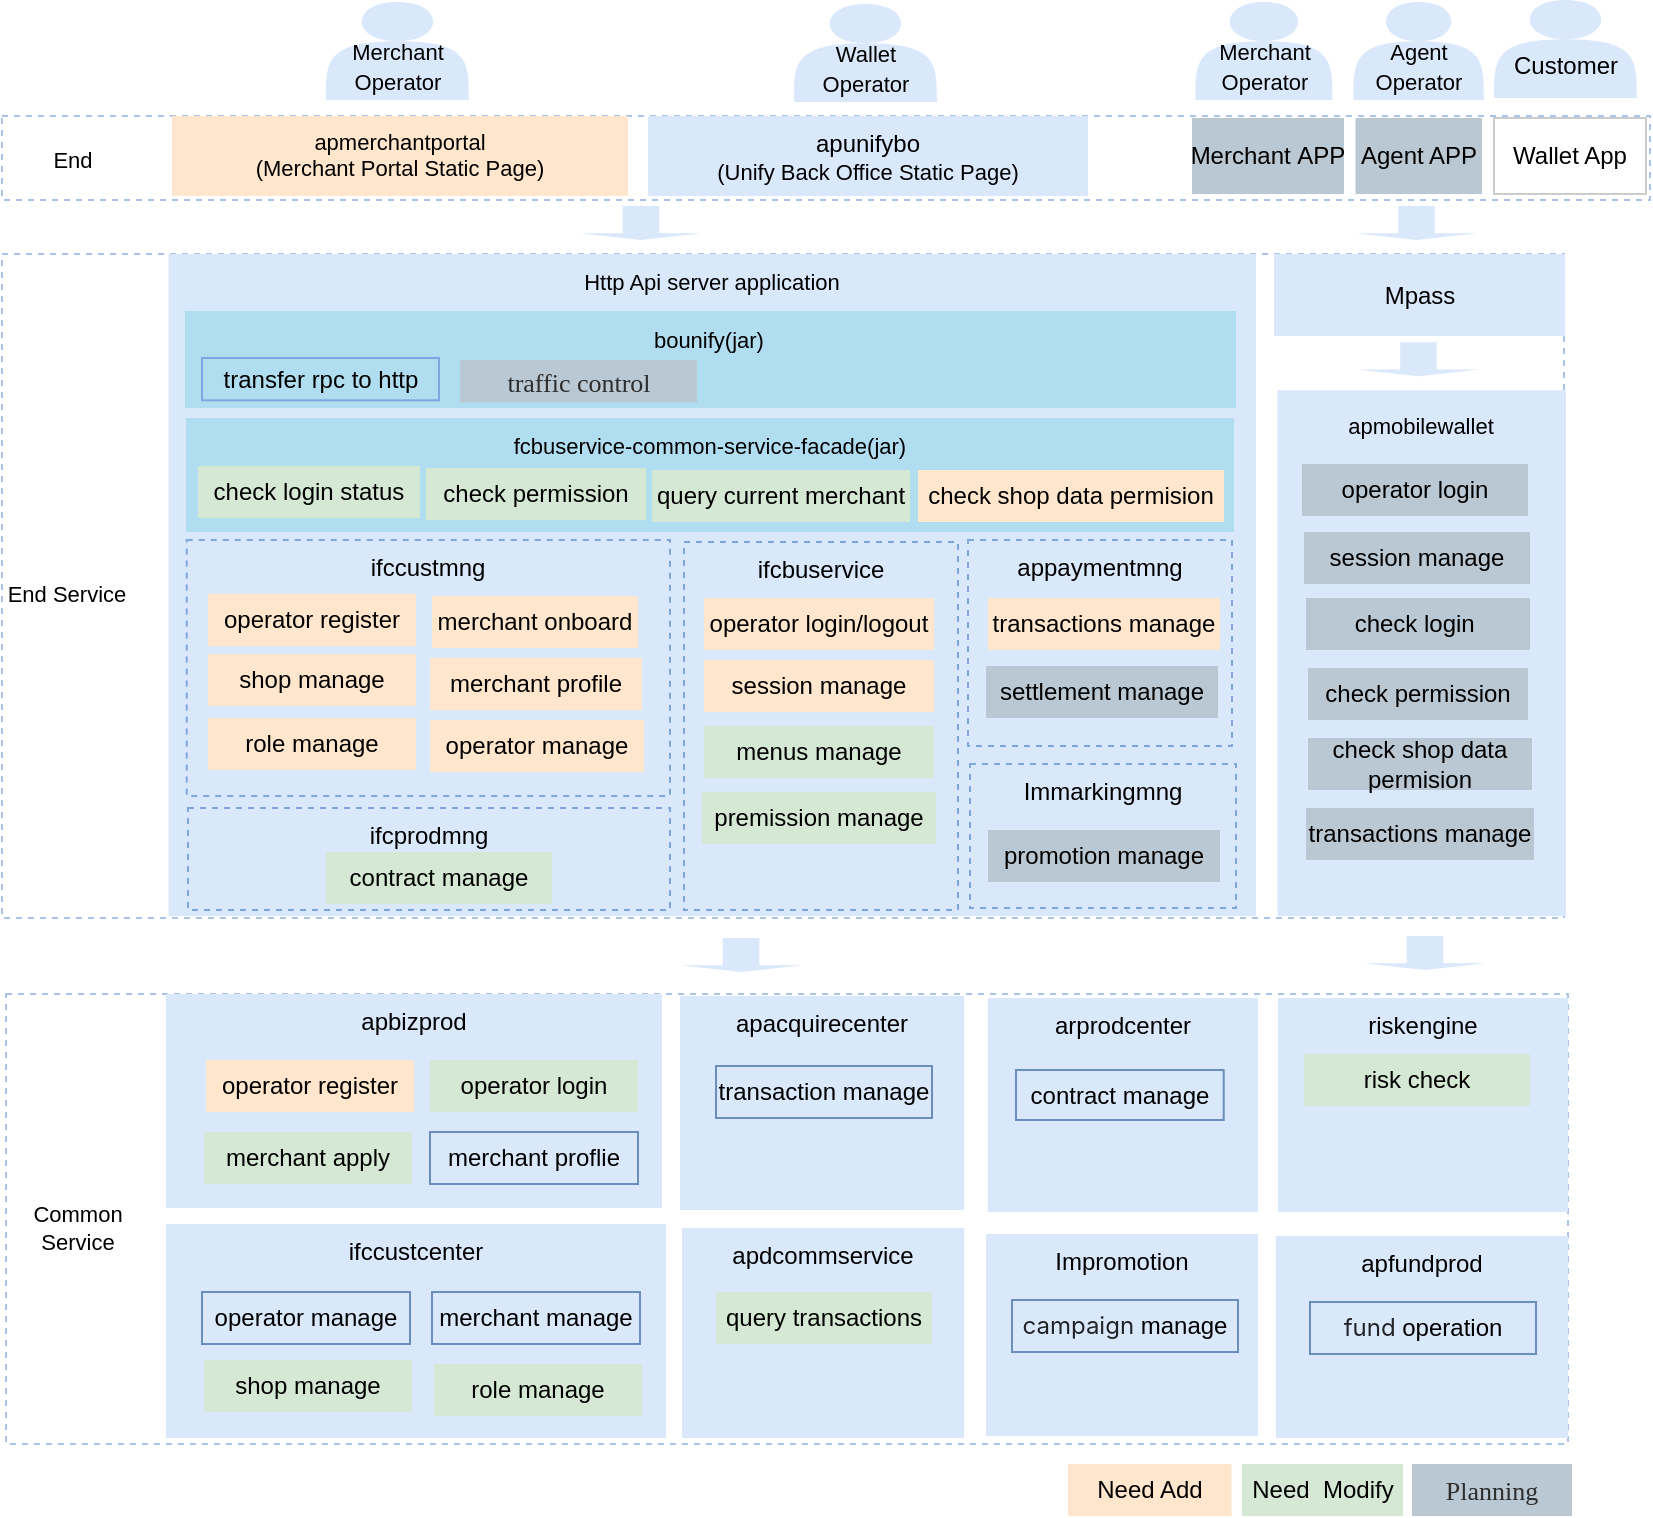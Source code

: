 <mxfile version="20.4.0" type="github" pages="5">
  <diagram id="l6IjyZo5fdcpN0Skcl8L" name="架构图">
    <mxGraphModel dx="1712" dy="859" grid="0" gridSize="10" guides="0" tooltips="1" connect="1" arrows="1" fold="1" page="0" pageScale="1" pageWidth="827" pageHeight="1169" math="0" shadow="0">
      <root>
        <mxCell id="0" />
        <mxCell id="1" parent="0" />
        <mxCell id="rkK-6fbYLkU5QcOMkByf-12" value="" style="rounded=0;whiteSpace=wrap;html=1;dashed=1;fillColor=none;strokeColor=#A9C4EB;" vertex="1" parent="1">
          <mxGeometry x="55" y="125" width="824" height="42" as="geometry" />
        </mxCell>
        <mxCell id="gUw__0QMvd1f6hiJ85dU-153" value="" style="rounded=0;whiteSpace=wrap;html=1;dashed=1;fillColor=none;strokeColor=#A9C4EB;" parent="1" vertex="1">
          <mxGeometry x="57" y="564" width="781" height="225" as="geometry" />
        </mxCell>
        <mxCell id="rkK-6fbYLkU5QcOMkByf-6" value="" style="rounded=0;whiteSpace=wrap;html=1;dashed=1;fillColor=none;strokeColor=#A9C4EB;" vertex="1" parent="1">
          <mxGeometry x="55" y="194" width="781" height="332" as="geometry" />
        </mxCell>
        <mxCell id="gUw__0QMvd1f6hiJ85dU-83" value="&lt;span style=&quot;font-size: 11px;&quot;&gt;Http Api server application&lt;/span&gt;" style="rounded=0;whiteSpace=wrap;html=1;fillColor=#dae8fc;strokeColor=none;verticalAlign=top;" parent="1" vertex="1">
          <mxGeometry x="138.25" y="194" width="543.75" height="331" as="geometry" />
        </mxCell>
        <mxCell id="gUw__0QMvd1f6hiJ85dU-7" value="Merchant&amp;nbsp;APP" style="rounded=0;whiteSpace=wrap;html=1;fillColor=#bac8d3;strokeColor=none;" parent="1" vertex="1">
          <mxGeometry x="650" y="126" width="76" height="38" as="geometry" />
        </mxCell>
        <mxCell id="gUw__0QMvd1f6hiJ85dU-11" value="" style="rounded=0;whiteSpace=wrap;html=1;fillColor=#dae8fc;strokeColor=none;" parent="1" vertex="1">
          <mxGeometry x="692.74" y="262.17" width="144.25" height="262.83" as="geometry" />
        </mxCell>
        <mxCell id="gUw__0QMvd1f6hiJ85dU-13" value="Mpass" style="rounded=0;whiteSpace=wrap;html=1;fillColor=#dae8fc;strokeColor=none;" parent="1" vertex="1">
          <mxGeometry x="691" y="194" width="145.5" height="41" as="geometry" />
        </mxCell>
        <mxCell id="gUw__0QMvd1f6hiJ85dU-90" value="ifccustmng" style="rounded=0;whiteSpace=wrap;html=1;fillColor=none;strokeColor=#7EA6E0;dashed=1;verticalAlign=top;" parent="1" vertex="1">
          <mxGeometry x="147.37" y="337" width="241.63" height="128" as="geometry" />
        </mxCell>
        <mxCell id="gUw__0QMvd1f6hiJ85dU-91" value="appaymentmng" style="rounded=0;whiteSpace=wrap;html=1;fillColor=none;strokeColor=#7EA6E0;dashed=1;verticalAlign=top;" parent="1" vertex="1">
          <mxGeometry x="538" y="337" width="132" height="103" as="geometry" />
        </mxCell>
        <mxCell id="gUw__0QMvd1f6hiJ85dU-94" value="Immarkingmng" style="rounded=0;whiteSpace=wrap;html=1;fillColor=none;strokeColor=#7EA6E0;dashed=1;verticalAlign=top;" parent="1" vertex="1">
          <mxGeometry x="539" y="449" width="133" height="72" as="geometry" />
        </mxCell>
        <mxCell id="gUw__0QMvd1f6hiJ85dU-95" value="ifcbuservice" style="rounded=0;whiteSpace=wrap;html=1;fillColor=none;strokeColor=#7EA6E0;dashed=1;verticalAlign=top;" parent="1" vertex="1">
          <mxGeometry x="396" y="338" width="137" height="184" as="geometry" />
        </mxCell>
        <mxCell id="gUw__0QMvd1f6hiJ85dU-112" value="&lt;div style=&quot;font-size: 11px;&quot;&gt;&lt;font style=&quot;font-size: 11px;&quot;&gt;apmerchantportal&lt;br style=&quot;font-size: 11px;&quot;&gt;&lt;/font&gt;&lt;/div&gt;&lt;div style=&quot;font-size: 11px;&quot;&gt;&lt;font style=&quot;font-size: 11px;&quot;&gt;(Merchant Portal Static Page)&lt;/font&gt;&lt;br&gt;&lt;/div&gt;" style="rounded=0;whiteSpace=wrap;html=1;fillColor=#ffe6cc;strokeColor=none;verticalAlign=top;align=center;" parent="1" vertex="1">
          <mxGeometry x="140" y="125" width="228" height="40" as="geometry" />
        </mxCell>
        <mxCell id="gUw__0QMvd1f6hiJ85dU-113" value="&lt;font style=&quot;font-size: 11px;&quot;&gt;&lt;br style=&quot;font-size: 11px;&quot;&gt;Agent&lt;br&gt;Operator&lt;/font&gt;" style="shape=actor;whiteSpace=wrap;html=1;fillColor=#dae8fc;strokeColor=none;" parent="1" vertex="1">
          <mxGeometry x="730.75" y="68" width="65.25" height="49" as="geometry" />
        </mxCell>
        <mxCell id="gUw__0QMvd1f6hiJ85dU-124" value="&lt;span style=&quot;font-size: 11px;&quot;&gt;bounify(jar)&amp;nbsp;&lt;/span&gt;" style="rounded=0;whiteSpace=wrap;html=1;fillColor=#b1ddf0;strokeColor=none;verticalAlign=top;" parent="1" vertex="1">
          <mxGeometry x="146.5" y="222.5" width="525.5" height="48.5" as="geometry" />
        </mxCell>
        <mxCell id="gUw__0QMvd1f6hiJ85dU-128" value="ifcprodmng" style="rounded=0;whiteSpace=wrap;html=1;fillColor=none;strokeColor=#7EA6E0;dashed=1;align=center;horizontal=1;verticalAlign=top;" parent="1" vertex="1">
          <mxGeometry x="148" y="471" width="241" height="51" as="geometry" />
        </mxCell>
        <mxCell id="gUw__0QMvd1f6hiJ85dU-130" value="Agent APP" style="rounded=0;whiteSpace=wrap;html=1;fillColor=#bac8d3;strokeColor=none;" parent="1" vertex="1">
          <mxGeometry x="731.75" y="126" width="63.25" height="38" as="geometry" />
        </mxCell>
        <mxCell id="gUw__0QMvd1f6hiJ85dU-133" value="&lt;font style=&quot;font-size: 11px;&quot;&gt;&lt;br style=&quot;font-size: 11px;&quot;&gt;Merchant &lt;br&gt;Operator&lt;/font&gt;" style="shape=actor;whiteSpace=wrap;html=1;fillColor=#dae8fc;strokeColor=none;" parent="1" vertex="1">
          <mxGeometry x="217" y="68" width="71.5" height="49" as="geometry" />
        </mxCell>
        <mxCell id="gUw__0QMvd1f6hiJ85dU-134" value="&lt;font style=&quot;font-size: 11px;&quot;&gt;&lt;br style=&quot;font-size: 11px;&quot;&gt;Merchant&lt;br&gt;Operator&lt;/font&gt;" style="shape=actor;whiteSpace=wrap;html=1;fillColor=#dae8fc;strokeColor=none;" parent="1" vertex="1">
          <mxGeometry x="651.75" y="68" width="68.5" height="49" as="geometry" />
        </mxCell>
        <mxCell id="gUw__0QMvd1f6hiJ85dU-136" value="&lt;font style=&quot;font-size: 11px;&quot;&gt;&lt;br style=&quot;font-size: 11px;&quot;&gt;Wallet&lt;br&gt;Operator&lt;/font&gt;" style="shape=actor;whiteSpace=wrap;html=1;fillColor=#dae8fc;strokeColor=none;" parent="1" vertex="1">
          <mxGeometry x="451" y="69" width="71.5" height="49" as="geometry" />
        </mxCell>
        <mxCell id="gUw__0QMvd1f6hiJ85dU-150" value="Need&amp;nbsp; Modify" style="rounded=0;whiteSpace=wrap;html=1;fillColor=#d5e8d4;strokeColor=none;" parent="1" vertex="1">
          <mxGeometry x="675" y="799" width="80.5" height="26" as="geometry" />
        </mxCell>
        <mxCell id="gUw__0QMvd1f6hiJ85dU-151" value="&lt;div style=&quot;text-align: start;&quot;&gt;&lt;span style=&quot;background-color: initial; font-size: 13px; caret-color: rgb(46, 46, 46);&quot;&gt;&lt;font face=&quot;Hei&quot; color=&quot;#2e2e2e&quot;&gt;Planning&lt;/font&gt;&lt;/span&gt;&lt;/div&gt;" style="rounded=0;whiteSpace=wrap;html=1;fillColor=#bac8d3;strokeColor=none;" parent="1" vertex="1">
          <mxGeometry x="760" y="799" width="80" height="26" as="geometry" />
        </mxCell>
        <mxCell id="gUw__0QMvd1f6hiJ85dU-164" value="apbizprod" style="rounded=0;whiteSpace=wrap;html=1;fillColor=#dae8fc;strokeColor=none;verticalAlign=top;" parent="1" vertex="1">
          <mxGeometry x="137" y="564" width="248" height="107" as="geometry" />
        </mxCell>
        <mxCell id="gUw__0QMvd1f6hiJ85dU-165" value="apdcommservice" style="rounded=0;whiteSpace=wrap;html=1;fillColor=#dae8fc;strokeColor=none;verticalAlign=top;" parent="1" vertex="1">
          <mxGeometry x="395" y="681" width="141" height="105" as="geometry" />
        </mxCell>
        <mxCell id="gUw__0QMvd1f6hiJ85dU-166" value="&lt;div style=&quot;text-align: left;&quot;&gt;apacquirecenter&lt;/div&gt;" style="rounded=0;whiteSpace=wrap;html=1;fillColor=#dae8fc;strokeColor=none;verticalAlign=top;" parent="1" vertex="1">
          <mxGeometry x="394" y="565" width="142" height="107" as="geometry" />
        </mxCell>
        <mxCell id="gUw__0QMvd1f6hiJ85dU-167" value="Impromotion" style="rounded=0;whiteSpace=wrap;html=1;fillColor=#dae8fc;strokeColor=none;verticalAlign=top;" parent="1" vertex="1">
          <mxGeometry x="547" y="684" width="136" height="101" as="geometry" />
        </mxCell>
        <mxCell id="gUw__0QMvd1f6hiJ85dU-176" value="riskengine" style="rounded=0;whiteSpace=wrap;html=1;fillColor=#dae8fc;strokeColor=none;verticalAlign=top;" parent="1" vertex="1">
          <mxGeometry x="693" y="566" width="145" height="107" as="geometry" />
        </mxCell>
        <mxCell id="gUw__0QMvd1f6hiJ85dU-183" value="&lt;span style=&quot;font-size: 11px;&quot;&gt;fcbuservice-common-service-facade(jar)&lt;/span&gt;" style="rounded=0;whiteSpace=wrap;html=1;fillColor=#b1ddf0;strokeColor=none;verticalAlign=top;" parent="1" vertex="1">
          <mxGeometry x="147" y="276" width="524" height="57" as="geometry" />
        </mxCell>
        <mxCell id="gUw__0QMvd1f6hiJ85dU-179" value="ifccustcenter" style="rounded=0;whiteSpace=wrap;html=1;fillColor=#dae8fc;strokeColor=none;verticalAlign=top;" parent="1" vertex="1">
          <mxGeometry x="137" y="679" width="250" height="107" as="geometry" />
        </mxCell>
        <mxCell id="gUw__0QMvd1f6hiJ85dU-152" value="query current merchant" style="rounded=0;whiteSpace=wrap;html=1;fillColor=#d5e8d4;strokeColor=none;" parent="1" vertex="1">
          <mxGeometry x="380" y="302" width="129" height="26" as="geometry" />
        </mxCell>
        <mxCell id="gUw__0QMvd1f6hiJ85dU-147" value="check login&amp;nbsp;" style="rounded=0;whiteSpace=wrap;html=1;fillColor=#bac8d3;strokeColor=none;" parent="1" vertex="1">
          <mxGeometry x="707" y="366" width="112" height="26" as="geometry" />
        </mxCell>
        <mxCell id="gUw__0QMvd1f6hiJ85dU-186" value="check shop data permision" style="rounded=0;whiteSpace=wrap;html=1;fillColor=#ffe6cc;strokeColor=none;" parent="1" vertex="1">
          <mxGeometry x="513" y="302" width="153" height="26" as="geometry" />
        </mxCell>
        <mxCell id="gUw__0QMvd1f6hiJ85dU-196" value="transfer rpc to http" style="rounded=0;whiteSpace=wrap;html=1;fillColor=none;strokeColor=#7EA6E0;" parent="1" vertex="1">
          <mxGeometry x="155" y="246" width="118.5" height="21.17" as="geometry" />
        </mxCell>
        <mxCell id="gUw__0QMvd1f6hiJ85dU-203" value="&lt;span style=&quot;caret-color: rgb(46, 46, 46); color: rgb(46, 46, 46); font-family: Hei; font-size: 13px; text-align: start; text-size-adjust: auto;&quot;&gt;traffic control&lt;/span&gt;" style="rounded=0;whiteSpace=wrap;html=1;fillColor=#bac8d3;strokeColor=none;" parent="1" vertex="1">
          <mxGeometry x="284" y="247" width="118.5" height="21.17" as="geometry" />
        </mxCell>
        <mxCell id="gUw__0QMvd1f6hiJ85dU-216" value="Need Add" style="rounded=0;whiteSpace=wrap;html=1;fillColor=#ffe6cc;strokeColor=none;" parent="1" vertex="1">
          <mxGeometry x="588" y="799" width="81.75" height="26" as="geometry" />
        </mxCell>
        <mxCell id="0PItweGvUpUwZC_dojW7-5" value="" style="shape=singleArrow;direction=south;whiteSpace=wrap;html=1;strokeColor=none;fillColor=#dae8fc;" vertex="1" parent="1">
          <mxGeometry x="344" y="170" width="61" height="17" as="geometry" />
        </mxCell>
        <mxCell id="0PItweGvUpUwZC_dojW7-6" value="" style="shape=singleArrow;direction=south;whiteSpace=wrap;html=1;strokeColor=none;fillColor=#dae8fc;" vertex="1" parent="1">
          <mxGeometry x="731.74" y="170" width="61" height="17" as="geometry" />
        </mxCell>
        <mxCell id="0PItweGvUpUwZC_dojW7-8" value="" style="shape=singleArrow;direction=south;whiteSpace=wrap;html=1;strokeColor=none;fillColor=#dae8fc;" vertex="1" parent="1">
          <mxGeometry x="732.74" y="238.17" width="61" height="17" as="geometry" />
        </mxCell>
        <mxCell id="0PItweGvUpUwZC_dojW7-10" value="apmobilewallet" style="text;html=1;strokeColor=none;fillColor=none;align=center;verticalAlign=middle;whiteSpace=wrap;rounded=0;fontSize=11;" vertex="1" parent="1">
          <mxGeometry x="699.37" y="265.17" width="131" height="30" as="geometry" />
        </mxCell>
        <mxCell id="0PItweGvUpUwZC_dojW7-12" value="&lt;br&gt;Customer" style="shape=actor;whiteSpace=wrap;html=1;fillColor=#dae8fc;strokeColor=none;" vertex="1" parent="1">
          <mxGeometry x="801.0" y="67" width="71.5" height="49" as="geometry" />
        </mxCell>
        <mxCell id="0PItweGvUpUwZC_dojW7-13" value="&lt;div style=&quot;text-align: start;&quot;&gt;&lt;span style=&quot;caret-color: rgb(46, 46, 46);&quot;&gt;Wallet App&lt;/span&gt;&lt;/div&gt;" style="rounded=0;whiteSpace=wrap;html=1;fillColor=none;strokeColor=#CCCCCC;" vertex="1" parent="1">
          <mxGeometry x="801" y="126" width="76" height="38" as="geometry" />
        </mxCell>
        <mxCell id="0PItweGvUpUwZC_dojW7-18" value="operator register" style="rounded=0;whiteSpace=wrap;html=1;fillColor=#ffe6cc;strokeColor=none;" vertex="1" parent="1">
          <mxGeometry x="158" y="364" width="104" height="26" as="geometry" />
        </mxCell>
        <mxCell id="0PItweGvUpUwZC_dojW7-19" value="operator login/logout" style="rounded=0;whiteSpace=wrap;html=1;fillColor=#ffe6cc;strokeColor=none;" vertex="1" parent="1">
          <mxGeometry x="406" y="366" width="115" height="26" as="geometry" />
        </mxCell>
        <mxCell id="0PItweGvUpUwZC_dojW7-20" value="merchant profile" style="rounded=0;whiteSpace=wrap;html=1;fillColor=#ffe6cc;strokeColor=none;" vertex="1" parent="1">
          <mxGeometry x="269" y="396" width="106" height="26" as="geometry" />
        </mxCell>
        <mxCell id="0PItweGvUpUwZC_dojW7-21" value="merchant onboard" style="rounded=0;whiteSpace=wrap;html=1;fillColor=#ffe6cc;strokeColor=none;" vertex="1" parent="1">
          <mxGeometry x="270" y="365" width="103" height="26" as="geometry" />
        </mxCell>
        <mxCell id="0PItweGvUpUwZC_dojW7-22" value="shop manage" style="rounded=0;whiteSpace=wrap;html=1;fillColor=#ffe6cc;strokeColor=none;" vertex="1" parent="1">
          <mxGeometry x="158" y="394" width="104" height="26" as="geometry" />
        </mxCell>
        <mxCell id="0PItweGvUpUwZC_dojW7-23" value="contract manage" style="rounded=0;whiteSpace=wrap;html=1;fillColor=#d5e8d4;strokeColor=none;" vertex="1" parent="1">
          <mxGeometry x="217" y="493" width="113" height="26" as="geometry" />
        </mxCell>
        <mxCell id="0PItweGvUpUwZC_dojW7-24" value="transactions manage" style="rounded=0;whiteSpace=wrap;html=1;fillColor=#ffe6cc;strokeColor=none;" vertex="1" parent="1">
          <mxGeometry x="548" y="366" width="116" height="26" as="geometry" />
        </mxCell>
        <mxCell id="0PItweGvUpUwZC_dojW7-26" value="operator manage" style="rounded=0;whiteSpace=wrap;html=1;fillColor=#ffe6cc;strokeColor=none;" vertex="1" parent="1">
          <mxGeometry x="269" y="427" width="107" height="26" as="geometry" />
        </mxCell>
        <mxCell id="0PItweGvUpUwZC_dojW7-27" value="menus manage" style="rounded=0;whiteSpace=wrap;html=1;fillColor=#d5e8d4;strokeColor=none;" vertex="1" parent="1">
          <mxGeometry x="406" y="430" width="115" height="26" as="geometry" />
        </mxCell>
        <mxCell id="0PItweGvUpUwZC_dojW7-32" value="settlement manage" style="rounded=0;whiteSpace=wrap;html=1;fillColor=#bac8d3;strokeColor=none;" vertex="1" parent="1">
          <mxGeometry x="547" y="400" width="116" height="26" as="geometry" />
        </mxCell>
        <mxCell id="0PItweGvUpUwZC_dojW7-34" value="promotion manage" style="rounded=0;whiteSpace=wrap;html=1;fillColor=#bac8d3;strokeColor=none;" vertex="1" parent="1">
          <mxGeometry x="548" y="482" width="116" height="26" as="geometry" />
        </mxCell>
        <mxCell id="0PItweGvUpUwZC_dojW7-35" value="operator login" style="rounded=0;whiteSpace=wrap;html=1;fillColor=#bac8d3;strokeColor=none;" vertex="1" parent="1">
          <mxGeometry x="705" y="299" width="113" height="26" as="geometry" />
        </mxCell>
        <mxCell id="0PItweGvUpUwZC_dojW7-36" value="transactions manage" style="rounded=0;whiteSpace=wrap;html=1;fillColor=#bac8d3;strokeColor=none;" vertex="1" parent="1">
          <mxGeometry x="707" y="471" width="114" height="26" as="geometry" />
        </mxCell>
        <mxCell id="0tpOPE05l1c76A8RjWi4-1" value="role manage" style="rounded=0;whiteSpace=wrap;html=1;fillColor=#ffe6cc;strokeColor=none;" vertex="1" parent="1">
          <mxGeometry x="158" y="426" width="104" height="26" as="geometry" />
        </mxCell>
        <mxCell id="0tpOPE05l1c76A8RjWi4-3" value="session manage" style="rounded=0;whiteSpace=wrap;html=1;fillColor=#bac8d3;strokeColor=none;" vertex="1" parent="1">
          <mxGeometry x="706" y="333" width="113" height="26" as="geometry" />
        </mxCell>
        <mxCell id="0tpOPE05l1c76A8RjWi4-4" value="check permission" style="rounded=0;whiteSpace=wrap;html=1;fillColor=#bac8d3;strokeColor=none;" vertex="1" parent="1">
          <mxGeometry x="708" y="401" width="110" height="26" as="geometry" />
        </mxCell>
        <mxCell id="0tpOPE05l1c76A8RjWi4-5" value="check shop data permision" style="rounded=0;whiteSpace=wrap;html=1;fillColor=#bac8d3;strokeColor=none;" vertex="1" parent="1">
          <mxGeometry x="708" y="436" width="112" height="26" as="geometry" />
        </mxCell>
        <mxCell id="0tpOPE05l1c76A8RjWi4-6" value="check login status" style="rounded=0;whiteSpace=wrap;html=1;fillColor=#d5e8d4;strokeColor=none;" vertex="1" parent="1">
          <mxGeometry x="153" y="300" width="111" height="26" as="geometry" />
        </mxCell>
        <mxCell id="0tpOPE05l1c76A8RjWi4-8" value="check permission" style="rounded=0;whiteSpace=wrap;html=1;fillColor=#d5e8d4;strokeColor=none;" vertex="1" parent="1">
          <mxGeometry x="267" y="301" width="110" height="26" as="geometry" />
        </mxCell>
        <mxCell id="0tpOPE05l1c76A8RjWi4-10" value="premission manage" style="rounded=0;whiteSpace=wrap;html=1;fillColor=#d5e8d4;strokeColor=none;" vertex="1" parent="1">
          <mxGeometry x="405" y="463" width="117" height="26" as="geometry" />
        </mxCell>
        <mxCell id="eZACipnc2qmxBR4hg9d1-1" value="operator register" style="rounded=0;whiteSpace=wrap;html=1;fillColor=#ffe6cc;strokeColor=none;" vertex="1" parent="1">
          <mxGeometry x="157" y="597" width="104" height="26" as="geometry" />
        </mxCell>
        <mxCell id="eZACipnc2qmxBR4hg9d1-2" value="operator login" style="rounded=0;whiteSpace=wrap;html=1;fillColor=#d5e8d4;strokeColor=none;" vertex="1" parent="1">
          <mxGeometry x="269" y="597" width="104" height="26" as="geometry" />
        </mxCell>
        <mxCell id="eZACipnc2qmxBR4hg9d1-3" value="merchant apply" style="rounded=0;whiteSpace=wrap;html=1;fillColor=#d5e8d4;strokeColor=none;" vertex="1" parent="1">
          <mxGeometry x="156" y="633" width="104" height="26" as="geometry" />
        </mxCell>
        <mxCell id="eZACipnc2qmxBR4hg9d1-4" value="shop manage" style="rounded=0;whiteSpace=wrap;html=1;fillColor=#d5e8d4;strokeColor=none;" vertex="1" parent="1">
          <mxGeometry x="156" y="747" width="104" height="26" as="geometry" />
        </mxCell>
        <mxCell id="eZACipnc2qmxBR4hg9d1-5" value="role manage" style="rounded=0;whiteSpace=wrap;html=1;fillColor=#d5e8d4;strokeColor=none;" vertex="1" parent="1">
          <mxGeometry x="271" y="749" width="104" height="26" as="geometry" />
        </mxCell>
        <mxCell id="eZACipnc2qmxBR4hg9d1-6" value="operator manage" style="rounded=0;whiteSpace=wrap;html=1;fillColor=#dae8fc;strokeColor=#6c8ebf;" vertex="1" parent="1">
          <mxGeometry x="155" y="713" width="104" height="26" as="geometry" />
        </mxCell>
        <mxCell id="eZACipnc2qmxBR4hg9d1-8" value="merchant manage" style="rounded=0;whiteSpace=wrap;html=1;fillColor=#dae8fc;strokeColor=#6c8ebf;" vertex="1" parent="1">
          <mxGeometry x="270" y="713" width="104" height="26" as="geometry" />
        </mxCell>
        <mxCell id="eZACipnc2qmxBR4hg9d1-9" value="merchant proflie" style="rounded=0;whiteSpace=wrap;html=1;fillColor=#dae8fc;strokeColor=#6c8ebf;" vertex="1" parent="1">
          <mxGeometry x="269" y="633" width="104" height="26" as="geometry" />
        </mxCell>
        <mxCell id="eZACipnc2qmxBR4hg9d1-10" value="risk check" style="rounded=0;whiteSpace=wrap;html=1;fillColor=#d5e8d4;strokeColor=none;" vertex="1" parent="1">
          <mxGeometry x="706" y="594" width="113" height="26" as="geometry" />
        </mxCell>
        <mxCell id="eZACipnc2qmxBR4hg9d1-11" value="&lt;font style=&quot;font-size: 12px;&quot;&gt;&lt;span style=&quot;color: rgba(0, 0, 0, 0.85); font-family: -apple-system, &amp;quot;system-ui&amp;quot;, &amp;quot;Segoe UI&amp;quot;, &amp;quot;PingFang SC&amp;quot;, &amp;quot;Hiragino Sans GB&amp;quot;, &amp;quot;Microsoft YaHei&amp;quot;, &amp;quot;Helvetica Neue&amp;quot;, Helvetica, Arial, sans-serif, &amp;quot;Apple Color Emoji&amp;quot;, &amp;quot;Segoe UI Emoji&amp;quot;, &amp;quot;Segoe UI Symbol&amp;quot;; text-align: left;&quot;&gt;campaign&lt;/span&gt;&amp;nbsp;manage&lt;/font&gt;" style="rounded=0;whiteSpace=wrap;html=1;fillColor=#dae8fc;strokeColor=#6c8ebf;" vertex="1" parent="1">
          <mxGeometry x="560" y="717" width="113" height="26" as="geometry" />
        </mxCell>
        <mxCell id="eZACipnc2qmxBR4hg9d1-12" value="transaction manage" style="rounded=0;whiteSpace=wrap;html=1;fillColor=#dae8fc;strokeColor=#6c8ebf;" vertex="1" parent="1">
          <mxGeometry x="412" y="600" width="108" height="26" as="geometry" />
        </mxCell>
        <mxCell id="eZACipnc2qmxBR4hg9d1-13" value="query transactions" style="rounded=0;whiteSpace=wrap;html=1;fillColor=#d5e8d4;strokeColor=none;" vertex="1" parent="1">
          <mxGeometry x="412" y="713" width="108" height="26" as="geometry" />
        </mxCell>
        <mxCell id="eZACipnc2qmxBR4hg9d1-16" value="&lt;div style=&quot;text-align: left;&quot;&gt;arprodcenter&lt;/div&gt;" style="rounded=0;whiteSpace=wrap;html=1;fillColor=#dae8fc;strokeColor=none;verticalAlign=top;" vertex="1" parent="1">
          <mxGeometry x="548" y="566" width="135" height="107" as="geometry" />
        </mxCell>
        <mxCell id="eZACipnc2qmxBR4hg9d1-17" value="contract manage" style="rounded=0;whiteSpace=wrap;html=1;fillColor=#dae8fc;strokeColor=#6c8ebf;" vertex="1" parent="1">
          <mxGeometry x="562" y="602" width="103.85" height="25" as="geometry" />
        </mxCell>
        <mxCell id="eZACipnc2qmxBR4hg9d1-18" value="apfundprod" style="rounded=0;whiteSpace=wrap;html=1;fillColor=#dae8fc;strokeColor=none;verticalAlign=top;" vertex="1" parent="1">
          <mxGeometry x="692" y="685" width="146" height="101" as="geometry" />
        </mxCell>
        <mxCell id="eZACipnc2qmxBR4hg9d1-19" value="&lt;font style=&quot;font-size: 12px;&quot;&gt;&lt;span style=&quot;color: rgba(0, 0, 0, 0.85); font-family: -apple-system, &amp;quot;system-ui&amp;quot;, &amp;quot;Segoe UI&amp;quot;, &amp;quot;PingFang SC&amp;quot;, &amp;quot;Hiragino Sans GB&amp;quot;, &amp;quot;Microsoft YaHei&amp;quot;, &amp;quot;Helvetica Neue&amp;quot;, Helvetica, Arial, sans-serif, &amp;quot;Apple Color Emoji&amp;quot;, &amp;quot;Segoe UI Emoji&amp;quot;, &amp;quot;Segoe UI Symbol&amp;quot;; text-align: left;&quot;&gt;fund&lt;/span&gt;&amp;nbsp;operation&lt;/font&gt;" style="rounded=0;whiteSpace=wrap;html=1;fillColor=#dae8fc;strokeColor=#6c8ebf;" vertex="1" parent="1">
          <mxGeometry x="709" y="718" width="113" height="26" as="geometry" />
        </mxCell>
        <mxCell id="eZACipnc2qmxBR4hg9d1-20" value="session manage" style="rounded=0;whiteSpace=wrap;html=1;fillColor=#ffe6cc;strokeColor=none;" vertex="1" parent="1">
          <mxGeometry x="406" y="397" width="115" height="26" as="geometry" />
        </mxCell>
        <mxCell id="rkK-6fbYLkU5QcOMkByf-2" value="&lt;div style=&quot;&quot;&gt;&lt;span style=&quot;&quot;&gt;apunifybo&lt;/span&gt;&lt;br&gt;&lt;/div&gt;&lt;div style=&quot;&quot;&gt;&lt;span style=&quot;font-size: 11px;&quot;&gt;(Unify Back Office Static Page)&lt;/span&gt;&lt;span style=&quot;&quot;&gt;&lt;br&gt;&lt;/span&gt;&lt;/div&gt;" style="rounded=0;whiteSpace=wrap;html=1;fillColor=#dae8fc;strokeColor=none;verticalAlign=top;align=center;" vertex="1" parent="1">
          <mxGeometry x="378" y="125" width="220" height="40" as="geometry" />
        </mxCell>
        <mxCell id="rkK-6fbYLkU5QcOMkByf-7" value="" style="shape=singleArrow;direction=south;whiteSpace=wrap;html=1;strokeColor=none;fillColor=#dae8fc;" vertex="1" parent="1">
          <mxGeometry x="394" y="536" width="61" height="17" as="geometry" />
        </mxCell>
        <mxCell id="rkK-6fbYLkU5QcOMkByf-10" value="End Service" style="text;html=1;strokeColor=none;fillColor=none;align=center;verticalAlign=middle;whiteSpace=wrap;rounded=0;labelBackgroundColor=none;fontSize=11;" vertex="1" parent="1">
          <mxGeometry x="55" y="324" width="65" height="80" as="geometry" />
        </mxCell>
        <mxCell id="rkK-6fbYLkU5QcOMkByf-11" value="Common&lt;br&gt;Service" style="text;html=1;strokeColor=none;fillColor=none;align=center;verticalAlign=middle;whiteSpace=wrap;rounded=0;labelBackgroundColor=none;fontSize=11;" vertex="1" parent="1">
          <mxGeometry x="63" y="641" width="60" height="80" as="geometry" />
        </mxCell>
        <mxCell id="rkK-6fbYLkU5QcOMkByf-13" value="" style="shape=singleArrow;direction=south;whiteSpace=wrap;html=1;strokeColor=none;fillColor=#dae8fc;" vertex="1" parent="1">
          <mxGeometry x="736" y="535" width="61" height="17" as="geometry" />
        </mxCell>
        <mxCell id="rkK-6fbYLkU5QcOMkByf-14" value="End" style="text;html=1;strokeColor=none;fillColor=none;align=center;verticalAlign=middle;whiteSpace=wrap;rounded=0;labelBackgroundColor=none;fontSize=11;" vertex="1" parent="1">
          <mxGeometry x="58" y="127" width="65" height="39" as="geometry" />
        </mxCell>
      </root>
    </mxGraphModel>
  </diagram>
  <diagram id="NJrbrJyJQJAPIaUyY62x" name="网络拓扑">
    <mxGraphModel dx="-272" dy="679" grid="0" gridSize="10" guides="0" tooltips="1" connect="1" arrows="1" fold="1" page="0" pageScale="1" pageWidth="827" pageHeight="1169" math="0" shadow="0">
      <root>
        <mxCell id="0" />
        <mxCell id="1" parent="0" />
        <mxCell id="pxnleNEEJ_q1W1uwg3gZ-45" value="" style="verticalLabelPosition=bottom;verticalAlign=top;html=1;shape=mxgraph.basic.rect;fillColor2=none;strokeWidth=1;size=20;indent=5;" vertex="1" parent="1">
          <mxGeometry x="1054" y="195" width="887" height="791" as="geometry" />
        </mxCell>
        <mxCell id="pxnleNEEJ_q1W1uwg3gZ-51" style="edgeStyle=orthogonalEdgeStyle;rounded=0;orthogonalLoop=1;jettySize=auto;html=1;" edge="1" parent="1" source="pxnleNEEJ_q1W1uwg3gZ-37" target="pxnleNEEJ_q1W1uwg3gZ-50">
          <mxGeometry relative="1" as="geometry" />
        </mxCell>
        <mxCell id="Ul7ilkH2tTHC6hC8gkXl-3" value="HTTPS" style="edgeLabel;html=1;align=center;verticalAlign=middle;resizable=0;points=[];" vertex="1" connectable="0" parent="pxnleNEEJ_q1W1uwg3gZ-51">
          <mxGeometry x="-0.947" y="2" relative="1" as="geometry">
            <mxPoint y="18" as="offset" />
          </mxGeometry>
        </mxCell>
        <mxCell id="pxnleNEEJ_q1W1uwg3gZ-37" value="" style="image;html=1;labelBackgroundColor=#ffffff;image=img/lib/clip_art/networking/Cloud_128x128.png;rounded=1;shadow=0;comic=0;strokeWidth=2;fontSize=22;labelPosition=center;verticalLabelPosition=top;align=center;verticalAlign=bottom;" vertex="1" parent="1">
          <mxGeometry x="1428" y="71" width="80" height="80" as="geometry" />
        </mxCell>
        <mxCell id="pxnleNEEJ_q1W1uwg3gZ-46" value="Publlic Cloud" style="edgeLabel;html=1;align=center;verticalAlign=middle;resizable=0;points=[];" vertex="1" connectable="0" parent="1">
          <mxGeometry x="1122" y="227.997" as="geometry">
            <mxPoint x="-21" y="-6" as="offset" />
          </mxGeometry>
        </mxCell>
        <mxCell id="pxnleNEEJ_q1W1uwg3gZ-49" value="WAF" style="edgeLabel;html=1;align=center;verticalAlign=middle;resizable=0;points=[];" vertex="1" connectable="0" parent="1">
          <mxGeometry x="1704" y="392.997" as="geometry">
            <mxPoint x="-236" y="-1" as="offset" />
          </mxGeometry>
        </mxCell>
        <mxCell id="pxnleNEEJ_q1W1uwg3gZ-56" style="edgeStyle=orthogonalEdgeStyle;rounded=0;orthogonalLoop=1;jettySize=auto;html=1;entryX=0.5;entryY=0;entryDx=0;entryDy=0;entryPerimeter=0;" edge="1" parent="1" source="pxnleNEEJ_q1W1uwg3gZ-50" target="pxnleNEEJ_q1W1uwg3gZ-55">
          <mxGeometry relative="1" as="geometry" />
        </mxCell>
        <mxCell id="pxnleNEEJ_q1W1uwg3gZ-50" value="" style="sketch=0;points=[[0,0,0],[0.25,0,0],[0.5,0,0],[0.75,0,0],[1,0,0],[0,1,0],[0.25,1,0],[0.5,1,0],[0.75,1,0],[1,1,0],[0,0.25,0],[0,0.5,0],[0,0.75,0],[1,0.25,0],[1,0.5,0],[1,0.75,0]];outlineConnect=0;fontColor=#232F3E;gradientColor=#F54749;gradientDirection=north;fillColor=#C7131F;strokeColor=#ffffff;dashed=0;verticalLabelPosition=bottom;verticalAlign=top;align=center;html=1;fontSize=12;fontStyle=0;aspect=fixed;shape=mxgraph.aws4.resourceIcon;resIcon=mxgraph.aws4.waf;" vertex="1" parent="1">
          <mxGeometry x="1432" y="302" width="71" height="78" as="geometry" />
        </mxCell>
        <mxCell id="pxnleNEEJ_q1W1uwg3gZ-52" value="" style="sketch=0;points=[[0,0,0],[0.25,0,0],[0.5,0,0],[0.75,0,0],[1,0,0],[0,1,0],[0.25,1,0],[0.5,1,0],[0.75,1,0],[1,1,0],[0,0.25,0],[0,0.5,0],[0,0.75,0],[1,0.25,0],[1,0.5,0],[1,0.75,0]];outlineConnect=0;fontColor=#232F3E;gradientColor=#945DF2;gradientDirection=north;fillColor=#5A30B5;strokeColor=#ffffff;dashed=0;verticalLabelPosition=bottom;verticalAlign=top;align=center;html=1;fontSize=12;fontStyle=0;aspect=fixed;shape=mxgraph.aws4.resourceIcon;resIcon=mxgraph.aws4.cloudfront;" vertex="1" parent="1">
          <mxGeometry x="1711" y="219" width="78" height="78" as="geometry" />
        </mxCell>
        <mxCell id="pxnleNEEJ_q1W1uwg3gZ-53" value="CDN" style="edgeLabel;html=1;align=center;verticalAlign=middle;resizable=0;points=[];" vertex="1" connectable="0" parent="1">
          <mxGeometry x="1769" y="323.997" as="geometry">
            <mxPoint x="-21" y="-6" as="offset" />
          </mxGeometry>
        </mxCell>
        <mxCell id="pxnleNEEJ_q1W1uwg3gZ-55" value="" style="sketch=0;points=[[0,0,0],[0.25,0,0],[0.5,0,0],[0.75,0,0],[1,0,0],[0,1,0],[0.25,1,0],[0.5,1,0],[0.75,1,0],[1,1,0],[0,0.25,0],[0,0.5,0],[0,0.75,0],[1,0.25,0],[1,0.5,0],[1,0.75,0]];outlineConnect=0;fontColor=#232F3E;gradientColor=#F54749;gradientDirection=north;fillColor=#C7131F;strokeColor=#ffffff;dashed=0;verticalLabelPosition=bottom;verticalAlign=top;align=center;html=1;fontSize=12;fontStyle=0;aspect=fixed;shape=mxgraph.aws4.resourceIcon;resIcon=mxgraph.aws4.shield;" vertex="1" parent="1">
          <mxGeometry x="1429" y="423" width="78" height="78" as="geometry" />
        </mxCell>
        <mxCell id="pxnleNEEJ_q1W1uwg3gZ-57" style="edgeStyle=orthogonalEdgeStyle;rounded=0;orthogonalLoop=1;jettySize=auto;html=1;entryX=0;entryY=0.5;entryDx=0;entryDy=0;entryPerimeter=0;" edge="1" parent="1">
          <mxGeometry relative="1" as="geometry">
            <mxPoint x="1472" y="239" as="sourcePoint" />
            <mxPoint x="1712" y="239" as="targetPoint" />
          </mxGeometry>
        </mxCell>
        <mxCell id="pxnleNEEJ_q1W1uwg3gZ-58" value="static web content&amp;nbsp;" style="edgeLabel;html=1;align=center;verticalAlign=middle;resizable=0;points=[];" vertex="1" connectable="0" parent="pxnleNEEJ_q1W1uwg3gZ-57">
          <mxGeometry x="-0.304" relative="1" as="geometry">
            <mxPoint x="29" y="-17" as="offset" />
          </mxGeometry>
        </mxCell>
        <mxCell id="pxnleNEEJ_q1W1uwg3gZ-60" value="Shield" style="edgeLabel;html=1;align=center;verticalAlign=middle;resizable=0;points=[];" vertex="1" connectable="0" parent="1">
          <mxGeometry x="1702" y="513.997" as="geometry">
            <mxPoint x="-236" y="-1" as="offset" />
          </mxGeometry>
        </mxCell>
        <mxCell id="pxnleNEEJ_q1W1uwg3gZ-61" value="DDOS protection" style="edgeLabel;html=1;align=center;verticalAlign=middle;resizable=0;points=[];" vertex="1" connectable="0" parent="1">
          <mxGeometry x="1372" y="459.997" as="geometry">
            <mxPoint x="-12" y="-4" as="offset" />
          </mxGeometry>
        </mxCell>
        <mxCell id="pxnleNEEJ_q1W1uwg3gZ-65" value="Firewall" style="edgeLabel;html=1;align=center;verticalAlign=middle;resizable=0;points=[];" vertex="1" connectable="0" parent="1">
          <mxGeometry x="1378" y="346.997" as="geometry">
            <mxPoint y="-4" as="offset" />
          </mxGeometry>
        </mxCell>
        <mxCell id="pxnleNEEJ_q1W1uwg3gZ-67" value="" style="verticalLabelPosition=bottom;verticalAlign=top;html=1;shape=mxgraph.basic.rect;fillColor2=none;strokeWidth=1;size=20;indent=5;" vertex="1" parent="1">
          <mxGeometry x="1095" y="551" width="810" height="423" as="geometry" />
        </mxCell>
        <mxCell id="pxnleNEEJ_q1W1uwg3gZ-68" value="VPC" style="edgeLabel;html=1;align=center;verticalAlign=middle;resizable=0;points=[];" vertex="1" connectable="0" parent="1">
          <mxGeometry x="1227" y="568.997" as="geometry">
            <mxPoint x="-98" y="2" as="offset" />
          </mxGeometry>
        </mxCell>
        <mxCell id="OC6Tf1tVyZVRk4eGL-ns-2" style="edgeStyle=orthogonalEdgeStyle;rounded=0;orthogonalLoop=1;jettySize=auto;html=1;" edge="1" parent="1" source="pxnleNEEJ_q1W1uwg3gZ-70">
          <mxGeometry relative="1" as="geometry">
            <mxPoint x="1468" y="698" as="targetPoint" />
          </mxGeometry>
        </mxCell>
        <mxCell id="pxnleNEEJ_q1W1uwg3gZ-70" value="" style="sketch=0;points=[[0,0,0],[0.25,0,0],[0.5,0,0],[0.75,0,0],[1,0,0],[0,1,0],[0.25,1,0],[0.5,1,0],[0.75,1,0],[1,1,0],[0,0.25,0],[0,0.5,0],[0,0.75,0],[1,0.25,0],[1,0.5,0],[1,0.75,0]];outlineConnect=0;fontColor=#232F3E;gradientColor=#945DF2;gradientDirection=north;fillColor=#5A30B5;strokeColor=#ffffff;dashed=0;verticalLabelPosition=bottom;verticalAlign=top;align=center;html=1;fontSize=12;fontStyle=0;aspect=fixed;shape=mxgraph.aws4.resourceIcon;resIcon=mxgraph.aws4.elastic_load_balancing;" vertex="1" parent="1">
          <mxGeometry x="1429" y="580" width="78" height="78" as="geometry" />
        </mxCell>
        <mxCell id="pxnleNEEJ_q1W1uwg3gZ-71" style="edgeStyle=orthogonalEdgeStyle;rounded=0;orthogonalLoop=1;jettySize=auto;html=1;exitX=0.5;exitY=1;exitDx=0;exitDy=0;exitPerimeter=0;" edge="1" parent="1" source="pxnleNEEJ_q1W1uwg3gZ-55">
          <mxGeometry relative="1" as="geometry">
            <mxPoint x="1476.997" y="532" as="sourcePoint" />
            <mxPoint x="1467" y="580" as="targetPoint" />
          </mxGeometry>
        </mxCell>
        <mxCell id="pxnleNEEJ_q1W1uwg3gZ-72" value="NLB" style="edgeLabel;html=1;align=center;verticalAlign=middle;resizable=0;points=[];" vertex="1" connectable="0" parent="1">
          <mxGeometry x="1704" y="672.997" as="geometry">
            <mxPoint x="-236" y="-1" as="offset" />
          </mxGeometry>
        </mxCell>
        <mxCell id="pxnleNEEJ_q1W1uwg3gZ-75" style="edgeStyle=orthogonalEdgeStyle;rounded=0;orthogonalLoop=1;jettySize=auto;html=1;exitX=0;exitY=0.5;exitDx=0;exitDy=0;exitPerimeter=0;" edge="1" parent="1" source="pxnleNEEJ_q1W1uwg3gZ-52">
          <mxGeometry relative="1" as="geometry">
            <mxPoint x="1481" y="268" as="sourcePoint" />
            <mxPoint x="1468" y="258" as="targetPoint" />
            <Array as="points" />
          </mxGeometry>
        </mxCell>
        <mxCell id="pxnleNEEJ_q1W1uwg3gZ-76" value="&lt;span style=&quot;font-size: 12px;&quot;&gt;get source when&amp;nbsp;&lt;/span&gt;&lt;span style=&quot;font-size: 12px;&quot;&gt;content empty&amp;nbsp;&lt;/span&gt;" style="edgeLabel;html=1;align=center;verticalAlign=middle;resizable=0;points=[];" vertex="1" connectable="0" parent="pxnleNEEJ_q1W1uwg3gZ-75">
          <mxGeometry x="-0.304" relative="1" as="geometry">
            <mxPoint x="-17" y="16" as="offset" />
          </mxGeometry>
        </mxCell>
        <mxCell id="Ko_dO4mjGzbzOHjpeMSx-1" value="&lt;font style=&quot;font-size: 11px;&quot;&gt;Web Page：https://xxx/web/&lt;/font&gt;merchant-portal/&lt;br&gt;Web API：&amp;nbsp; &amp;nbsp;https://xxx/webapi/merchant-portal/" style="text;html=1;strokeColor=none;fillColor=none;align=left;verticalAlign=middle;whiteSpace=wrap;rounded=0;fontSize=11;" vertex="1" parent="1">
          <mxGeometry x="1503" y="31" width="288" height="30" as="geometry" />
        </mxCell>
        <mxCell id="Ul7ilkH2tTHC6hC8gkXl-13" style="edgeStyle=orthogonalEdgeStyle;rounded=0;orthogonalLoop=1;jettySize=auto;html=1;entryX=0.5;entryY=0;entryDx=0;entryDy=0;entryPerimeter=0;" edge="1" parent="1" source="Ko_dO4mjGzbzOHjpeMSx-4" target="Ul7ilkH2tTHC6hC8gkXl-9">
          <mxGeometry relative="1" as="geometry">
            <Array as="points">
              <mxPoint x="1467" y="825" />
              <mxPoint x="1274" y="825" />
            </Array>
          </mxGeometry>
        </mxCell>
        <mxCell id="Ul7ilkH2tTHC6hC8gkXl-14" value="Page" style="edgeLabel;html=1;align=center;verticalAlign=middle;resizable=0;points=[];" vertex="1" connectable="0" parent="Ul7ilkH2tTHC6hC8gkXl-13">
          <mxGeometry x="0.392" relative="1" as="geometry">
            <mxPoint x="23" as="offset" />
          </mxGeometry>
        </mxCell>
        <mxCell id="Ko_dO4mjGzbzOHjpeMSx-4" value="" style="sketch=0;points=[[0,0,0],[0.25,0,0],[0.5,0,0],[0.75,0,0],[1,0,0],[0,1,0],[0.25,1,0],[0.5,1,0],[0.75,1,0],[1,1,0],[0,0.25,0],[0,0.5,0],[0,0.75,0],[1,0.25,0],[1,0.5,0],[1,0.75,0]];outlineConnect=0;fontColor=#232F3E;gradientColor=#60A337;gradientDirection=north;fillColor=#277116;strokeColor=#ffffff;dashed=0;verticalLabelPosition=bottom;verticalAlign=top;align=center;html=1;fontSize=12;fontStyle=0;aspect=fixed;shape=mxgraph.aws4.resourceIcon;resIcon=mxgraph.aws4.cost_and_usage_report;" vertex="1" parent="1">
          <mxGeometry x="1428" y="702" width="78" height="78" as="geometry" />
        </mxCell>
        <mxCell id="Ko_dO4mjGzbzOHjpeMSx-6" value="Nginx" style="edgeLabel;html=1;align=center;verticalAlign=middle;resizable=0;points=[];" vertex="1" connectable="0" parent="1">
          <mxGeometry x="1479" y="801.997" as="geometry">
            <mxPoint x="-12" y="-4" as="offset" />
          </mxGeometry>
        </mxCell>
        <mxCell id="Ul7ilkH2tTHC6hC8gkXl-5" value="&lt;span style=&quot;color: rgb(0, 0, 0); font-family: Helvetica; font-size: 11px; font-style: normal; font-variant-ligatures: normal; font-variant-caps: normal; font-weight: 400; letter-spacing: normal; orphans: 2; text-align: center; text-indent: 0px; text-transform: none; widows: 2; word-spacing: 0px; -webkit-text-stroke-width: 0px; background-color: rgb(255, 255, 255); text-decoration-thickness: initial; text-decoration-style: initial; text-decoration-color: initial; float: none; display: inline !important;&quot;&gt;&amp;nbsp;Merchant Portal&lt;/span&gt;" style="text;whiteSpace=wrap;html=1;" vertex="1" parent="1">
          <mxGeometry x="1324" y="-28" width="96" height="36" as="geometry" />
        </mxCell>
        <mxCell id="Ul7ilkH2tTHC6hC8gkXl-6" value="&lt;span style=&quot;color: rgb(0, 0, 0); font-family: Helvetica; font-size: 11px; font-style: normal; font-variant-ligatures: normal; font-variant-caps: normal; font-weight: 400; letter-spacing: normal; orphans: 2; text-align: center; text-indent: 0px; text-transform: none; widows: 2; word-spacing: 0px; -webkit-text-stroke-width: 0px; background-color: rgb(255, 255, 255); text-decoration-thickness: initial; text-decoration-style: initial; text-decoration-color: initial; float: none; display: inline !important;&quot;&gt;Internet&lt;/span&gt;" style="text;whiteSpace=wrap;html=1;" vertex="1" parent="1">
          <mxGeometry x="1360" y="97" width="75" height="36" as="geometry" />
        </mxCell>
        <mxCell id="Ul7ilkH2tTHC6hC8gkXl-8" style="edgeStyle=orthogonalEdgeStyle;rounded=0;orthogonalLoop=1;jettySize=auto;html=1;entryX=0.5;entryY=0;entryDx=0;entryDy=0;" edge="1" parent="1" source="Ul7ilkH2tTHC6hC8gkXl-7" target="pxnleNEEJ_q1W1uwg3gZ-37">
          <mxGeometry relative="1" as="geometry" />
        </mxCell>
        <mxCell id="Ul7ilkH2tTHC6hC8gkXl-7" value="" style="sketch=0;outlineConnect=0;gradientColor=none;fontColor=#545B64;strokeColor=none;fillColor=#879196;dashed=0;verticalLabelPosition=bottom;verticalAlign=top;align=center;html=1;fontSize=12;fontStyle=0;aspect=fixed;shape=mxgraph.aws4.illustration_desktop;pointerEvents=1" vertex="1" parent="1">
          <mxGeometry x="1436" y="-51.99" width="64" height="75.99" as="geometry" />
        </mxCell>
        <mxCell id="Ul7ilkH2tTHC6hC8gkXl-9" value="" style="sketch=0;points=[[0,0,0],[0.25,0,0],[0.5,0,0],[0.75,0,0],[1,0,0],[0,1,0],[0.25,1,0],[0.5,1,0],[0.75,1,0],[1,1,0],[0,0.25,0],[0,0.5,0],[0,0.75,0],[1,0.25,0],[1,0.5,0],[1,0.75,0]];outlineConnect=0;fontColor=#232F3E;gradientColor=#F78E04;gradientDirection=north;fillColor=#D05C17;strokeColor=#ffffff;dashed=0;verticalLabelPosition=bottom;verticalAlign=top;align=center;html=1;fontSize=12;fontStyle=0;aspect=fixed;shape=mxgraph.aws4.resourceIcon;resIcon=mxgraph.aws4.containers;" vertex="1" parent="1">
          <mxGeometry x="1235" y="856" width="78" height="78" as="geometry" />
        </mxCell>
        <mxCell id="Ul7ilkH2tTHC6hC8gkXl-10" value="" style="sketch=0;points=[[0,0,0],[0.25,0,0],[0.5,0,0],[0.75,0,0],[1,0,0],[0,1,0],[0.25,1,0],[0.5,1,0],[0.75,1,0],[1,1,0],[0,0.25,0],[0,0.5,0],[0,0.75,0],[1,0.25,0],[1,0.5,0],[1,0.75,0]];outlineConnect=0;fontColor=#232F3E;gradientColor=#F78E04;gradientDirection=north;fillColor=#D05C17;strokeColor=#ffffff;dashed=0;verticalLabelPosition=bottom;verticalAlign=top;align=center;html=1;fontSize=12;fontStyle=0;aspect=fixed;shape=mxgraph.aws4.resourceIcon;resIcon=mxgraph.aws4.containers;" vertex="1" parent="1">
          <mxGeometry x="1526" y="863" width="78" height="78" as="geometry" />
        </mxCell>
        <mxCell id="Ul7ilkH2tTHC6hC8gkXl-21" value="&lt;span style=&quot;color: rgb(0, 0, 0); font-family: Helvetica; font-size: 11px; font-style: normal; font-variant-ligatures: normal; font-variant-caps: normal; font-weight: 400; letter-spacing: normal; orphans: 2; text-align: center; text-indent: 0px; text-transform: none; widows: 2; word-spacing: 0px; -webkit-text-stroke-width: 0px; background-color: rgb(255, 255, 255); text-decoration-thickness: initial; text-decoration-style: initial; text-decoration-color: initial; float: none; display: inline !important;&quot;&gt;static page application&lt;/span&gt;" style="text;whiteSpace=wrap;html=1;" vertex="1" parent="1">
          <mxGeometry x="1211" y="942" width="186" height="36" as="geometry" />
        </mxCell>
        <mxCell id="Ul7ilkH2tTHC6hC8gkXl-22" value="&lt;div style=&quot;text-align: center;&quot;&gt;&lt;span style=&quot;background-color: initial; font-size: 11px;&quot;&gt;mng applications&lt;/span&gt;&lt;/div&gt;" style="text;whiteSpace=wrap;html=1;" vertex="1" parent="1">
          <mxGeometry x="1618" y="947" width="111" height="36" as="geometry" />
        </mxCell>
        <mxCell id="Ul7ilkH2tTHC6hC8gkXl-24" value="" style="sketch=0;points=[[0,0,0],[0.25,0,0],[0.5,0,0],[0.75,0,0],[1,0,0],[0,1,0],[0.25,1,0],[0.5,1,0],[0.75,1,0],[1,1,0],[0,0.25,0],[0,0.5,0],[0,0.75,0],[1,0.25,0],[1,0.5,0],[1,0.75,0]];outlineConnect=0;fontColor=#232F3E;gradientColor=#F78E04;gradientDirection=north;fillColor=#D05C17;strokeColor=#ffffff;dashed=0;verticalLabelPosition=bottom;verticalAlign=top;align=center;html=1;fontSize=12;fontStyle=0;aspect=fixed;shape=mxgraph.aws4.resourceIcon;resIcon=mxgraph.aws4.containers;" vertex="1" parent="1">
          <mxGeometry x="1625" y="865" width="78" height="78" as="geometry" />
        </mxCell>
        <mxCell id="Ul7ilkH2tTHC6hC8gkXl-25" value="" style="sketch=0;points=[[0,0,0],[0.25,0,0],[0.5,0,0],[0.75,0,0],[1,0,0],[0,1,0],[0.25,1,0],[0.5,1,0],[0.75,1,0],[1,1,0],[0,0.25,0],[0,0.5,0],[0,0.75,0],[1,0.25,0],[1,0.5,0],[1,0.75,0]];outlineConnect=0;fontColor=#232F3E;gradientColor=#F78E04;gradientDirection=north;fillColor=#D05C17;strokeColor=#ffffff;dashed=0;verticalLabelPosition=bottom;verticalAlign=top;align=center;html=1;fontSize=12;fontStyle=0;aspect=fixed;shape=mxgraph.aws4.resourceIcon;resIcon=mxgraph.aws4.containers;" vertex="1" parent="1">
          <mxGeometry x="1723" y="867" width="78" height="78" as="geometry" />
        </mxCell>
        <mxCell id="Ggbl9s2jbZ2nDgKSDIdv-1" style="edgeStyle=orthogonalEdgeStyle;rounded=0;orthogonalLoop=1;jettySize=auto;html=1;entryX=0.5;entryY=0;entryDx=0;entryDy=0;entryPerimeter=0;" edge="1" parent="1" source="Ko_dO4mjGzbzOHjpeMSx-4" target="Ul7ilkH2tTHC6hC8gkXl-24">
          <mxGeometry relative="1" as="geometry">
            <mxPoint x="1467.012" y="780.0" as="sourcePoint" />
            <mxPoint x="1664" y="865" as="targetPoint" />
            <Array as="points">
              <mxPoint x="1467" y="825" />
              <mxPoint x="1664" y="825" />
            </Array>
          </mxGeometry>
        </mxCell>
        <mxCell id="Ggbl9s2jbZ2nDgKSDIdv-2" value="API" style="edgeLabel;html=1;align=center;verticalAlign=middle;resizable=0;points=[];" vertex="1" connectable="0" parent="Ggbl9s2jbZ2nDgKSDIdv-1">
          <mxGeometry x="0.186" y="4" relative="1" as="geometry">
            <mxPoint x="-16" y="3" as="offset" />
          </mxGeometry>
        </mxCell>
      </root>
    </mxGraphModel>
  </diagram>
  <diagram id="Nk7W8kdHPDKT0B_NWfbK" name="模型">
    <mxGraphModel dx="2940" dy="731" grid="0" gridSize="10" guides="1" tooltips="1" connect="1" arrows="1" fold="1" page="0" pageScale="1" pageWidth="827" pageHeight="1169" math="0" shadow="0">
      <root>
        <mxCell id="0" />
        <mxCell id="1" parent="0" />
        <mxCell id="pGexDTaWi78THyk2sIxy-5" value="" style="rounded=0;whiteSpace=wrap;html=1;strokeColor=#7EA6E0;" vertex="1" parent="1">
          <mxGeometry x="-636" y="466" width="1351" height="704" as="geometry" />
        </mxCell>
        <mxCell id="pGexDTaWi78THyk2sIxy-1" value="" style="rounded=0;whiteSpace=wrap;html=1;strokeColor=#7EA6E0;" vertex="1" parent="1">
          <mxGeometry x="-636" y="1170" width="1351" height="409" as="geometry" />
        </mxCell>
        <mxCell id="Rt6S2faH1RN6G7ZhlYwz-76" value="" style="edgeStyle=orthogonalEdgeStyle;rounded=0;orthogonalLoop=1;jettySize=auto;html=1;entryX=-0.014;entryY=0.394;entryDx=0;entryDy=0;exitX=1;exitY=0.5;exitDx=0;exitDy=0;entryPerimeter=0;" edge="1" parent="1" source="Rt6S2faH1RN6G7ZhlYwz-22" target="Rt6S2faH1RN6G7ZhlYwz-24">
          <mxGeometry relative="1" as="geometry">
            <mxPoint x="493" y="558" as="sourcePoint" />
          </mxGeometry>
        </mxCell>
        <mxCell id="Rt6S2faH1RN6G7ZhlYwz-77" value="1 ： n" style="edgeLabel;html=1;align=center;verticalAlign=middle;resizable=0;points=[];" vertex="1" connectable="0" parent="Rt6S2faH1RN6G7ZhlYwz-76">
          <mxGeometry x="-0.079" y="-1" relative="1" as="geometry">
            <mxPoint x="-1" y="-1" as="offset" />
          </mxGeometry>
        </mxCell>
        <mxCell id="Rt6S2faH1RN6G7ZhlYwz-22" value="&lt;div style=&quot;box-sizing: border-box ; width: 100% ; background: #e4e4e4 ; padding: 2px&quot;&gt;Access Token&lt;/div&gt;&lt;div style=&quot;box-sizing: border-box ; width: 100% ; background: #e4e4e4 ; padding: 2px&quot;&gt;apcif.cu_access_token&lt;/div&gt;&lt;table style=&quot;width: 100% ; font-size: 1em&quot; cellpadding=&quot;2&quot; cellspacing=&quot;0&quot;&gt;&lt;tbody&gt;&lt;tr&gt;&lt;td&gt;&lt;/td&gt;&lt;td style=&quot;text-align: left&quot;&gt;&lt;br&gt;ip_token_id&lt;br&gt;ip_token_status&lt;br&gt;&lt;/td&gt;&lt;/tr&gt;&lt;tr&gt;&lt;td style=&quot;text-align: left&quot;&gt;&lt;br&gt;&lt;/td&gt;&lt;td style=&quot;text-align: left&quot;&gt;&lt;br&gt;&lt;/td&gt;&lt;/tr&gt;&lt;tr&gt;&lt;td&gt;&lt;/td&gt;&lt;td&gt;&lt;br&gt;&lt;/td&gt;&lt;/tr&gt;&lt;/tbody&gt;&lt;/table&gt;" style="verticalAlign=top;align=center;overflow=fill;html=1;fillColor=#d5e8d4;strokeColor=none;" vertex="1" parent="1">
          <mxGeometry x="315" y="481" width="156" height="85" as="geometry" />
        </mxCell>
        <mxCell id="Rt6S2faH1RN6G7ZhlYwz-24" value="&lt;div style=&quot;box-sizing: border-box ; width: 100% ; background: #e4e4e4 ; padding: 2px&quot;&gt;Login ID&lt;/div&gt;&lt;div style=&quot;box-sizing: border-box ; width: 100% ; background: #e4e4e4 ; padding: 2px&quot;&gt;apcif.cu_access_token_alias&lt;/div&gt;&lt;table style=&quot;width: 100% ; font-size: 1em&quot; cellpadding=&quot;2&quot; cellspacing=&quot;0&quot;&gt;&lt;tbody&gt;&lt;tr&gt;&lt;td&gt;&lt;/td&gt;&lt;td style=&quot;text-align: left&quot;&gt;&lt;br&gt;ip_token_id&lt;br&gt;alias_type (email)&lt;br&gt;alias_value&lt;br&gt;&lt;/td&gt;&lt;/tr&gt;&lt;tr&gt;&lt;td style=&quot;text-align: left&quot;&gt;&lt;br&gt;&lt;/td&gt;&lt;td style=&quot;text-align: left&quot;&gt;&lt;br&gt;&lt;/td&gt;&lt;td&gt;&lt;div style=&quot;text-align: left&quot;&gt;&lt;br&gt;&lt;/div&gt;&lt;div style=&quot;text-align: left&quot;&gt;&lt;span style=&quot;font-size: 1em&quot;&gt;&lt;br&gt;&lt;/span&gt;&lt;/div&gt;&lt;div style=&quot;text-align: left&quot;&gt;&lt;br&gt;&lt;/div&gt;&lt;/td&gt;&lt;td&gt;&lt;/td&gt;&lt;td&gt;&lt;/td&gt;&lt;td&gt;&lt;/td&gt;&lt;/tr&gt;&lt;/tbody&gt;&lt;/table&gt;" style="verticalAlign=top;align=center;overflow=fill;html=1;fillColor=#d5e8d4;strokeColor=none;" vertex="1" parent="1">
          <mxGeometry x="527" y="481" width="162" height="104" as="geometry" />
        </mxCell>
        <mxCell id="Rt6S2faH1RN6G7ZhlYwz-26" value="&lt;div style=&quot;box-sizing: border-box ; width: 100% ; background: #e4e4e4 ; padding: 2px&quot;&gt;Password&lt;/div&gt;&lt;div style=&quot;box-sizing: border-box ; width: 100% ; background: #e4e4e4 ; padding: 2px&quot;&gt;apcif.cu_identification&lt;/div&gt;&lt;table style=&quot;width: 100% ; font-size: 1em&quot; cellpadding=&quot;2&quot; cellspacing=&quot;0&quot;&gt;&lt;tbody&gt;&lt;tr&gt;&lt;td&gt;&lt;/td&gt;&lt;td style=&quot;text-align: left&quot;&gt;&lt;br&gt;ident_target_type&lt;br&gt;ident_target_id&lt;br&gt;ident_value&lt;br&gt;&lt;/td&gt;&lt;/tr&gt;&lt;tr&gt;&lt;td style=&quot;text-align: left&quot;&gt;&lt;br&gt;&lt;/td&gt;&lt;td style=&quot;text-align: left&quot;&gt;&lt;br&gt;&lt;/td&gt;&lt;td&gt;&lt;div style=&quot;text-align: left&quot;&gt;&lt;br&gt;&lt;/div&gt;&lt;div style=&quot;text-align: left&quot;&gt;&lt;span style=&quot;font-size: 1em&quot;&gt;&lt;br&gt;&lt;/span&gt;&lt;/div&gt;&lt;div style=&quot;text-align: left&quot;&gt;&lt;br&gt;&lt;/div&gt;&lt;/td&gt;&lt;td&gt;&lt;/td&gt;&lt;td&gt;&lt;/td&gt;&lt;td&gt;&lt;/td&gt;&lt;/tr&gt;&lt;/tbody&gt;&lt;/table&gt;" style="verticalAlign=top;align=center;overflow=fill;html=1;fillColor=#d5e8d4;strokeColor=none;" vertex="1" parent="1">
          <mxGeometry x="318" y="607" width="162" height="102" as="geometry" />
        </mxCell>
        <mxCell id="Rt6S2faH1RN6G7ZhlYwz-46" value="1：n" style="edgeStyle=orthogonalEdgeStyle;rounded=0;orthogonalLoop=1;jettySize=auto;html=1;entryX=0.5;entryY=0;entryDx=0;entryDy=0;" edge="1" parent="1" source="Rt6S2faH1RN6G7ZhlYwz-44" target="Rt6S2faH1RN6G7ZhlYwz-45">
          <mxGeometry relative="1" as="geometry" />
        </mxCell>
        <mxCell id="Rt6S2faH1RN6G7ZhlYwz-53" style="rounded=0;orthogonalLoop=1;jettySize=auto;html=1;exitX=1;exitY=0.653;exitDx=0;exitDy=0;exitPerimeter=0;" edge="1" parent="1" source="Rt6S2faH1RN6G7ZhlYwz-44">
          <mxGeometry relative="1" as="geometry">
            <mxPoint x="-51" y="674" as="targetPoint" />
          </mxGeometry>
        </mxCell>
        <mxCell id="Rt6S2faH1RN6G7ZhlYwz-54" value="1:n" style="edgeLabel;html=1;align=center;verticalAlign=middle;resizable=0;points=[];" vertex="1" connectable="0" parent="Rt6S2faH1RN6G7ZhlYwz-53">
          <mxGeometry x="-0.203" relative="1" as="geometry">
            <mxPoint as="offset" />
          </mxGeometry>
        </mxCell>
        <mxCell id="Rt6S2faH1RN6G7ZhlYwz-44" value="&lt;div style=&quot;box-sizing: border-box ; width: 100% ; background: #e4e4e4 ; padding: 2px&quot;&gt;Merchant&lt;/div&gt;&lt;div style=&quot;box-sizing: border-box ; width: 100% ; background: #e4e4e4 ; padding: 2px&quot;&gt;apcif.cu_role_merchant&lt;/div&gt;&lt;table style=&quot;width: 100% ; font-size: 1em&quot; cellpadding=&quot;2&quot; cellspacing=&quot;0&quot;&gt;&lt;tbody&gt;&lt;tr&gt;&lt;td&gt;&lt;br&gt;&lt;br&gt;&lt;/td&gt;&lt;td style=&quot;text-align: left&quot;&gt;ip_role_id&lt;br&gt;&lt;/td&gt;&lt;/tr&gt;&lt;tr&gt;&lt;td style=&quot;text-align: left&quot;&gt;&lt;br&gt;&lt;/td&gt;&lt;td style=&quot;text-align: left&quot;&gt;&lt;br&gt;&lt;/td&gt;&lt;/tr&gt;&lt;tr&gt;&lt;td&gt;&lt;/td&gt;&lt;td&gt;&lt;br&gt;&lt;/td&gt;&lt;/tr&gt;&lt;/tbody&gt;&lt;/table&gt;" style="verticalAlign=top;align=center;overflow=fill;html=1;fillColor=#fff2cc;strokeColor=none;" vertex="1" parent="1">
          <mxGeometry x="-263" y="626" width="135" height="73.5" as="geometry" />
        </mxCell>
        <mxCell id="Rt6S2faH1RN6G7ZhlYwz-48" value="1：n" style="edgeStyle=orthogonalEdgeStyle;rounded=0;orthogonalLoop=1;jettySize=auto;html=1;" edge="1" parent="1" source="Rt6S2faH1RN6G7ZhlYwz-45" target="Rt6S2faH1RN6G7ZhlYwz-47">
          <mxGeometry relative="1" as="geometry" />
        </mxCell>
        <mxCell id="Rt6S2faH1RN6G7ZhlYwz-45" value="&lt;div style=&quot;box-sizing: border-box ; width: 100% ; background: #e4e4e4 ; padding: 2px&quot;&gt;Shop&lt;/div&gt;&lt;div style=&quot;box-sizing: border-box ; width: 100% ; background: #e4e4e4 ; padding: 2px&quot;&gt;apcif.cu_role_shop&lt;/div&gt;&lt;table style=&quot;width: 100% ; font-size: 1em&quot; cellpadding=&quot;2&quot; cellspacing=&quot;0&quot;&gt;&lt;tbody&gt;&lt;tr&gt;&lt;td&gt;&lt;br&gt;&lt;br&gt;&lt;/td&gt;&lt;td style=&quot;text-align: left&quot;&gt;ip_role_id&lt;/td&gt;&lt;/tr&gt;&lt;tr&gt;&lt;td style=&quot;text-align: left&quot;&gt;&lt;br&gt;&lt;/td&gt;&lt;td style=&quot;text-align: left&quot;&gt;&lt;br&gt;&lt;/td&gt;&lt;/tr&gt;&lt;tr&gt;&lt;td&gt;&lt;/td&gt;&lt;td&gt;&lt;br&gt;&lt;/td&gt;&lt;/tr&gt;&lt;/tbody&gt;&lt;/table&gt;" style="verticalAlign=top;align=center;overflow=fill;html=1;fillColor=#fff2cc;strokeColor=none;" vertex="1" parent="1">
          <mxGeometry x="-263" y="728" width="135" height="65.5" as="geometry" />
        </mxCell>
        <mxCell id="Rt6S2faH1RN6G7ZhlYwz-50" value="1：n" style="edgeStyle=orthogonalEdgeStyle;rounded=0;orthogonalLoop=1;jettySize=auto;html=1;" edge="1" parent="1" source="Rt6S2faH1RN6G7ZhlYwz-47" target="Rt6S2faH1RN6G7ZhlYwz-49">
          <mxGeometry relative="1" as="geometry" />
        </mxCell>
        <mxCell id="Rt6S2faH1RN6G7ZhlYwz-47" value="&lt;div style=&quot;box-sizing: border-box ; width: 100% ; background: #e4e4e4 ; padding: 2px&quot;&gt;Shop&lt;/div&gt;&lt;div style=&quot;box-sizing: border-box ; width: 100% ; background: #e4e4e4 ; padding: 2px&quot;&gt;apcif.cu_role_shop&lt;/div&gt;&lt;table style=&quot;width: 100% ; font-size: 1em&quot; cellpadding=&quot;2&quot; cellspacing=&quot;0&quot;&gt;&lt;tbody&gt;&lt;tr&gt;&lt;td&gt;&lt;br&gt;&lt;br&gt;&lt;/td&gt;&lt;td style=&quot;text-align: left&quot;&gt;ip_role_id&lt;/td&gt;&lt;/tr&gt;&lt;tr&gt;&lt;td style=&quot;text-align: left&quot;&gt;&lt;br&gt;&lt;/td&gt;&lt;td style=&quot;text-align: left&quot;&gt;&lt;br&gt;&lt;/td&gt;&lt;/tr&gt;&lt;tr&gt;&lt;td&gt;&lt;/td&gt;&lt;td&gt;&lt;br&gt;&lt;/td&gt;&lt;/tr&gt;&lt;/tbody&gt;&lt;/table&gt;" style="verticalAlign=top;align=center;overflow=fill;html=1;fillColor=#fff2cc;strokeColor=none;" vertex="1" parent="1">
          <mxGeometry x="-263" y="830.5" width="135" height="65.5" as="geometry" />
        </mxCell>
        <mxCell id="Rt6S2faH1RN6G7ZhlYwz-49" value="&lt;div style=&quot;box-sizing: border-box ; width: 100% ; background: #e4e4e4 ; padding: 2px&quot;&gt;Shop&lt;/div&gt;&lt;div style=&quot;box-sizing: border-box ; width: 100% ; background: #e4e4e4 ; padding: 2px&quot;&gt;apcif.cu_role_shop&lt;/div&gt;&lt;table style=&quot;width: 100% ; font-size: 1em&quot; cellpadding=&quot;2&quot; cellspacing=&quot;0&quot;&gt;&lt;tbody&gt;&lt;tr&gt;&lt;td&gt;&lt;br&gt;&lt;br&gt;&lt;/td&gt;&lt;td style=&quot;text-align: left&quot;&gt;ip_role_id&lt;/td&gt;&lt;/tr&gt;&lt;tr&gt;&lt;td style=&quot;text-align: left&quot;&gt;&lt;br&gt;&lt;/td&gt;&lt;td style=&quot;text-align: left&quot;&gt;&lt;br&gt;&lt;/td&gt;&lt;/tr&gt;&lt;tr&gt;&lt;td&gt;&lt;/td&gt;&lt;td&gt;&lt;br&gt;&lt;/td&gt;&lt;/tr&gt;&lt;/tbody&gt;&lt;/table&gt;" style="verticalAlign=top;align=center;overflow=fill;html=1;fillColor=#fff2cc;strokeColor=none;" vertex="1" parent="1">
          <mxGeometry x="-265" y="930" width="135" height="65.5" as="geometry" />
        </mxCell>
        <mxCell id="Rt6S2faH1RN6G7ZhlYwz-51" value="&lt;div style=&quot;box-sizing: border-box ; width: 100% ; background: #e4e4e4 ; padding: 2px&quot;&gt;Merchant and Shop / Shop and Shop Relationship&lt;/div&gt;&lt;div style=&quot;box-sizing: border-box ; width: 100% ; background: #e4e4e4 ; padding: 2px&quot;&gt;apcif.cu_rel_ip_role_to_ip_role&lt;/div&gt;&lt;table style=&quot;width: 100% ; font-size: 1em&quot; cellpadding=&quot;2&quot; cellspacing=&quot;0&quot;&gt;&lt;tbody&gt;&lt;tr&gt;&lt;td&gt;&lt;/td&gt;&lt;td&gt;&lt;div style=&quot;text-align: left&quot;&gt;&lt;br&gt;&lt;/div&gt;&lt;div style=&quot;text-align: left&quot;&gt;rel_biz_type（6：MERCHANT_SHOP_BIZ&lt;/div&gt;&lt;div style=&quot;text-align: left&quot;&gt;&amp;nbsp; &amp;nbsp; &amp;nbsp; &amp;nbsp; &amp;nbsp; &amp;nbsp; &amp;nbsp; &amp;nbsp; &amp;nbsp; &amp;nbsp; &amp;nbsp; 10：SHOP_SHOP_BIZ&lt;span style=&quot;font-size: 1em; background-color: initial;&quot;&gt;)&lt;/span&gt;&lt;/div&gt;&lt;div style=&quot;text-align: left&quot;&gt;from_ip_role_id&lt;span style=&quot;font-size: 1em&quot;&gt;&lt;br&gt;&lt;/span&gt;&lt;/div&gt;&lt;div style=&quot;text-align: left&quot;&gt;to_ip_role_id&lt;br&gt;&lt;/div&gt;&lt;/td&gt;&lt;/tr&gt;&lt;tr&gt;&lt;td style=&quot;text-align: left&quot;&gt;&lt;br&gt;&lt;/td&gt;&lt;td style=&quot;text-align: left&quot;&gt;&lt;br&gt;&lt;/td&gt;&lt;/tr&gt;&lt;tr&gt;&lt;td&gt;&lt;/td&gt;&lt;td&gt;&lt;br&gt;&lt;/td&gt;&lt;/tr&gt;&lt;/tbody&gt;&lt;/table&gt;" style="verticalAlign=top;align=center;overflow=fill;html=1;fillColor=#eeeeee;strokeColor=none;" vertex="1" parent="1">
          <mxGeometry x="-608" y="772" width="291" height="138" as="geometry" />
        </mxCell>
        <mxCell id="3QyspIVEfWr9wQ4CHOmD-14" style="edgeStyle=orthogonalEdgeStyle;rounded=0;orthogonalLoop=1;jettySize=auto;html=1;entryX=0.5;entryY=0;entryDx=0;entryDy=0;" edge="1" parent="1" source="Rt6S2faH1RN6G7ZhlYwz-52" target="Rt6S2faH1RN6G7ZhlYwz-55">
          <mxGeometry relative="1" as="geometry" />
        </mxCell>
        <mxCell id="Rt6S2faH1RN6G7ZhlYwz-52" value="&lt;div style=&quot;box-sizing: border-box ; width: 100% ; background: #e4e4e4 ; padding: 2px&quot;&gt;Operator&lt;/div&gt;&lt;div style=&quot;box-sizing: border-box ; width: 100% ; background: #e4e4e4 ; padding: 2px&quot;&gt;apcif.cu_role_operator&lt;/div&gt;&lt;table style=&quot;width: 100% ; font-size: 1em&quot; cellpadding=&quot;2&quot; cellspacing=&quot;0&quot;&gt;&lt;tbody&gt;&lt;tr&gt;&lt;td&gt;&lt;br&gt;&lt;br&gt;&lt;/td&gt;&lt;td style=&quot;text-align: left&quot;&gt;ip_role_id&lt;/td&gt;&lt;/tr&gt;&lt;tr&gt;&lt;td style=&quot;text-align: left&quot;&gt;&lt;br&gt;&lt;/td&gt;&lt;td style=&quot;text-align: left&quot;&gt;&lt;br&gt;&lt;/td&gt;&lt;/tr&gt;&lt;tr&gt;&lt;td&gt;&lt;/td&gt;&lt;td&gt;&lt;br&gt;&lt;/td&gt;&lt;/tr&gt;&lt;/tbody&gt;&lt;/table&gt;" style="verticalAlign=top;align=center;overflow=fill;html=1;fillColor=#fff2cc;strokeColor=none;" vertex="1" parent="1">
          <mxGeometry x="-49" y="625" width="287" height="103" as="geometry" />
        </mxCell>
        <mxCell id="3QyspIVEfWr9wQ4CHOmD-34" value="n:1" style="edgeStyle=none;rounded=0;orthogonalLoop=1;jettySize=auto;html=1;exitX=0.003;exitY=0.813;exitDx=0;exitDy=0;exitPerimeter=0;" edge="1" parent="1" source="Rt6S2faH1RN6G7ZhlYwz-55">
          <mxGeometry relative="1" as="geometry">
            <mxPoint x="-53" y="976" as="sourcePoint" />
            <mxPoint x="-129" y="975" as="targetPoint" />
          </mxGeometry>
        </mxCell>
        <mxCell id="Rt6S2faH1RN6G7ZhlYwz-55" value="&lt;div style=&quot;box-sizing: border-box ; width: 100% ; background: #e4e4e4 ; padding: 2px&quot;&gt;Permission Role&lt;/div&gt;&lt;div style=&quot;box-sizing: border-box ; width: 100% ; background: #e4e4e4 ; padding: 2px&quot;&gt;apcif.cu_permission_role&lt;/div&gt;&lt;table style=&quot;width: 100% ; font-size: 1em&quot; cellpadding=&quot;2&quot; cellspacing=&quot;0&quot;&gt;&lt;tbody&gt;&lt;tr&gt;&lt;td&gt;&lt;br&gt;&lt;br&gt;&lt;/td&gt;&lt;td style=&quot;text-align: left&quot;&gt;permission_role_id&lt;br&gt;permission_role_name&lt;br&gt;owner_target_type（IP_ROLE：merchant）&lt;br&gt;owner_target_id&lt;br&gt;&lt;/td&gt;&lt;/tr&gt;&lt;tr&gt;&lt;td style=&quot;text-align: left&quot;&gt;&lt;br&gt;&lt;/td&gt;&lt;td style=&quot;text-align: left&quot;&gt;&lt;br&gt;&lt;/td&gt;&lt;/tr&gt;&lt;tr&gt;&lt;td&gt;&lt;/td&gt;&lt;td&gt;&lt;br&gt;&lt;/td&gt;&lt;/tr&gt;&lt;/tbody&gt;&lt;/table&gt;" style="verticalAlign=top;align=center;overflow=fill;html=1;fillColor=#dae8fc;strokeColor=none;" vertex="1" parent="1">
          <mxGeometry x="-51" y="880.5" width="291" height="115" as="geometry" />
        </mxCell>
        <mxCell id="Rt6S2faH1RN6G7ZhlYwz-58" value="1：n" style="endArrow=classic;html=1;rounded=0;entryX=0;entryY=0;entryDx=0;entryDy=0;" edge="1" parent="1" target="Rt6S2faH1RN6G7ZhlYwz-55">
          <mxGeometry width="50" height="50" relative="1" as="geometry">
            <mxPoint x="-127" y="676" as="sourcePoint" />
            <mxPoint x="-58" y="701" as="targetPoint" />
          </mxGeometry>
        </mxCell>
        <mxCell id="Rt6S2faH1RN6G7ZhlYwz-62" value="&lt;div style=&quot;box-sizing: border-box ; width: 100% ; background: #e4e4e4 ; padding: 2px&quot;&gt;Permission&lt;/div&gt;&lt;div style=&quot;box-sizing: border-box ; width: 100% ; background: #e4e4e4 ; padding: 2px&quot;&gt;fcbu.os_oprn&lt;/div&gt;&lt;table style=&quot;width: 100% ; font-size: 1em&quot; cellpadding=&quot;2&quot; cellspacing=&quot;0&quot;&gt;&lt;tbody&gt;&lt;tr&gt;&lt;td&gt;&lt;br&gt;&lt;br&gt;&lt;/td&gt;&lt;td style=&quot;text-align: left&quot;&gt;id&lt;br&gt;opt_code&lt;br&gt;&lt;br&gt;&lt;/td&gt;&lt;/tr&gt;&lt;tr&gt;&lt;td style=&quot;text-align: left&quot;&gt;&lt;br&gt;&lt;/td&gt;&lt;td style=&quot;text-align: left&quot;&gt;&lt;br&gt;&lt;/td&gt;&lt;/tr&gt;&lt;tr&gt;&lt;td&gt;&lt;/td&gt;&lt;td&gt;&lt;br&gt;&lt;/td&gt;&lt;/tr&gt;&lt;/tbody&gt;&lt;/table&gt;" style="verticalAlign=top;align=center;overflow=fill;html=1;fillColor=#ffe6cc;strokeColor=none;" vertex="1" parent="1">
          <mxGeometry x="28" y="1197" width="209" height="80" as="geometry" />
        </mxCell>
        <mxCell id="Rt6S2faH1RN6G7ZhlYwz-65" value="" style="shape=curlyBracket;whiteSpace=wrap;html=1;rounded=1;strokeColor=#A9C4EB;" vertex="1" parent="1">
          <mxGeometry x="-300" y="669" width="20" height="339" as="geometry" />
        </mxCell>
        <mxCell id="Rt6S2faH1RN6G7ZhlYwz-66" value="&lt;div style=&quot;box-sizing: border-box ; width: 100% ; background: #e4e4e4 ; padding: 2px&quot;&gt;Operator and Permission Role Relationship&lt;/div&gt;&lt;div style=&quot;box-sizing: border-box ; width: 100% ; background: #e4e4e4 ; padding: 2px&quot;&gt;apcif.cu_permission_auth_relation&lt;/div&gt;&lt;table style=&quot;width: 100% ; font-size: 1em&quot; cellpadding=&quot;2&quot; cellspacing=&quot;0&quot;&gt;&lt;tbody&gt;&lt;tr&gt;&lt;td&gt;&lt;br&gt;&lt;br&gt;&lt;/td&gt;&lt;td style=&quot;text-align: left&quot;&gt;&lt;br&gt;auth_target_type（IP_ROLE:operator）&lt;br&gt;auth_target_id&lt;br&gt;permission_target_type (PERMISSION_ROLE)&lt;br&gt;permission_target_id&lt;br&gt;&lt;/td&gt;&lt;/tr&gt;&lt;tr&gt;&lt;td style=&quot;text-align: left&quot;&gt;&lt;br&gt;&lt;/td&gt;&lt;td style=&quot;text-align: left&quot;&gt;&lt;br&gt;&lt;/td&gt;&lt;/tr&gt;&lt;tr&gt;&lt;td&gt;&lt;/td&gt;&lt;td&gt;&lt;br&gt;&lt;/td&gt;&lt;/tr&gt;&lt;/tbody&gt;&lt;/table&gt;" style="verticalAlign=top;align=center;overflow=fill;html=1;fillColor=#eeeeee;strokeColor=none;" vertex="1" parent="1">
          <mxGeometry x="284" y="786" width="278" height="117.5" as="geometry" />
        </mxCell>
        <mxCell id="Rt6S2faH1RN6G7ZhlYwz-68" value="" style="endArrow=classic;html=1;rounded=0;exitX=1;exitY=0.5;exitDx=0;exitDy=0;entryX=0;entryY=1;entryDx=0;entryDy=0;" edge="1" parent="1" source="Rt6S2faH1RN6G7ZhlYwz-52" target="Rt6S2faH1RN6G7ZhlYwz-22">
          <mxGeometry width="50" height="50" relative="1" as="geometry">
            <mxPoint x="267" y="554" as="sourcePoint" />
            <mxPoint x="334" y="556" as="targetPoint" />
          </mxGeometry>
        </mxCell>
        <mxCell id="Rt6S2faH1RN6G7ZhlYwz-75" value="1：n" style="edgeLabel;html=1;align=center;verticalAlign=middle;resizable=0;points=[];" vertex="1" connectable="0" parent="Rt6S2faH1RN6G7ZhlYwz-68">
          <mxGeometry x="0.679" y="-2" relative="1" as="geometry">
            <mxPoint x="-28" y="-3" as="offset" />
          </mxGeometry>
        </mxCell>
        <mxCell id="Rt6S2faH1RN6G7ZhlYwz-69" value="" style="shape=curlyBracket;whiteSpace=wrap;html=1;rounded=1;flipH=1;strokeColor=#A9C4EB;" vertex="1" parent="1">
          <mxGeometry x="249" y="989" width="20" height="219" as="geometry" />
        </mxCell>
        <mxCell id="Rt6S2faH1RN6G7ZhlYwz-70" value="" style="shape=curlyBracket;whiteSpace=wrap;html=1;rounded=1;flipH=1;strokeColor=#A9C4EB;" vertex="1" parent="1">
          <mxGeometry x="249" y="704" width="20" height="220" as="geometry" />
        </mxCell>
        <mxCell id="Rt6S2faH1RN6G7ZhlYwz-78" value="" style="endArrow=classic;html=1;rounded=0;entryX=-0.006;entryY=0.676;entryDx=0;entryDy=0;entryPerimeter=0;" edge="1" parent="1" target="Rt6S2faH1RN6G7ZhlYwz-26">
          <mxGeometry width="50" height="50" relative="1" as="geometry">
            <mxPoint x="240" y="676" as="sourcePoint" />
            <mxPoint x="344" y="566" as="targetPoint" />
          </mxGeometry>
        </mxCell>
        <mxCell id="Rt6S2faH1RN6G7ZhlYwz-79" value="1：n" style="edgeLabel;html=1;align=center;verticalAlign=middle;resizable=0;points=[];" vertex="1" connectable="0" parent="Rt6S2faH1RN6G7ZhlYwz-78">
          <mxGeometry x="0.679" y="-2" relative="1" as="geometry">
            <mxPoint x="-28" y="-3" as="offset" />
          </mxGeometry>
        </mxCell>
        <mxCell id="3QyspIVEfWr9wQ4CHOmD-11" value="&lt;div style=&quot;box-sizing: border-box ; width: 100% ; background: #e4e4e4 ; padding: 2px&quot;&gt;Permision Role and Permision Relationship&lt;/div&gt;&lt;div style=&quot;box-sizing: border-box ; width: 100% ; background: #e4e4e4 ; padding: 2px&quot;&gt;apcif.cu_permission_auth_relation&lt;/div&gt;&lt;table style=&quot;width: 100% ; font-size: 1em&quot; cellpadding=&quot;2&quot; cellspacing=&quot;0&quot;&gt;&lt;tbody&gt;&lt;tr&gt;&lt;td&gt;&lt;br&gt;&lt;br&gt;&lt;/td&gt;&lt;td style=&quot;text-align: left&quot;&gt;&lt;br&gt;auth_target_type（PERMISION_ROLE）&lt;br&gt;auth_target_id&lt;br&gt;permission_target_type (PERMISSION_CODE)&lt;br&gt;permission_target_id&lt;br&gt;&lt;/td&gt;&lt;/tr&gt;&lt;tr&gt;&lt;td style=&quot;text-align: left&quot;&gt;&lt;br&gt;&lt;/td&gt;&lt;td style=&quot;text-align: left&quot;&gt;&lt;br&gt;&lt;/td&gt;&lt;/tr&gt;&lt;tr&gt;&lt;td&gt;&lt;/td&gt;&lt;td&gt;&lt;br&gt;&lt;/td&gt;&lt;/tr&gt;&lt;/tbody&gt;&lt;/table&gt;" style="verticalAlign=top;align=center;overflow=fill;html=1;fillColor=#eeeeee;strokeColor=none;" vertex="1" parent="1">
          <mxGeometry x="284" y="1039.75" width="279" height="117.5" as="geometry" />
        </mxCell>
        <mxCell id="3QyspIVEfWr9wQ4CHOmD-12" value="&lt;div style=&quot;box-sizing: border-box ; width: 100% ; background: #e4e4e4 ; padding: 2px&quot;&gt;Permision Role and Shop Relationship&lt;/div&gt;&lt;div style=&quot;box-sizing: border-box ; width: 100% ; background: #e4e4e4 ; padding: 2px&quot;&gt;apcif.cu_permission_auth_relation&lt;/div&gt;&lt;table style=&quot;width: 100% ; font-size: 1em&quot; cellpadding=&quot;2&quot; cellspacing=&quot;0&quot;&gt;&lt;tbody&gt;&lt;tr&gt;&lt;td&gt;&lt;br&gt;&lt;br&gt;&lt;/td&gt;&lt;td style=&quot;text-align: left&quot;&gt;&lt;br&gt;auth_target_type（PERMISION_ROLE）&lt;br&gt;auth_target_id&lt;br&gt;permission_target_type (SHOP)&lt;br&gt;permission_target_id&lt;br&gt;&lt;/td&gt;&lt;/tr&gt;&lt;tr&gt;&lt;td style=&quot;text-align: left&quot;&gt;&lt;br&gt;&lt;/td&gt;&lt;td style=&quot;text-align: left&quot;&gt;&lt;br&gt;&lt;/td&gt;&lt;/tr&gt;&lt;tr&gt;&lt;td&gt;&lt;/td&gt;&lt;td&gt;&lt;br&gt;&lt;/td&gt;&lt;/tr&gt;&lt;/tbody&gt;&lt;/table&gt;" style="verticalAlign=top;align=center;overflow=fill;html=1;fillColor=#eeeeee;strokeColor=none;" vertex="1" parent="1">
          <mxGeometry x="-384" y="1036" width="291" height="117.5" as="geometry" />
        </mxCell>
        <mxCell id="3QyspIVEfWr9wQ4CHOmD-13" value="" style="shape=curlyBracket;whiteSpace=wrap;html=1;rounded=1;flipH=1;strokeColor=#7EA6E0;rotation=90;" vertex="1" parent="1">
          <mxGeometry x="-107" y="958" width="20" height="120" as="geometry" />
        </mxCell>
        <mxCell id="3QyspIVEfWr9wQ4CHOmD-15" value="" style="shape=curlyBracket;whiteSpace=wrap;html=1;rounded=1;flipH=1;strokeColor=#7EA6E0;rotation=-89;" vertex="1" parent="1">
          <mxGeometry x="-98" y="547" width="20" height="120" as="geometry" />
        </mxCell>
        <mxCell id="3QyspIVEfWr9wQ4CHOmD-16" value="&lt;div style=&quot;box-sizing: border-box ; width: 100% ; background: #e4e4e4 ; padding: 2px&quot;&gt;Merchant and Operator Relationship&lt;/div&gt;&lt;div style=&quot;box-sizing: border-box ; width: 100% ; background: #e4e4e4 ; padding: 2px&quot;&gt;apcif.cu_rel_ip_role_to_ip_role&lt;/div&gt;&lt;table style=&quot;width: 100% ; font-size: 1em&quot; cellpadding=&quot;2&quot; cellspacing=&quot;0&quot;&gt;&lt;tbody&gt;&lt;tr&gt;&lt;td&gt;&lt;/td&gt;&lt;td&gt;&lt;div style=&quot;text-align: left&quot;&gt;&lt;br&gt;&lt;/div&gt;&lt;div style=&quot;text-align: left&quot;&gt;rel_biz_type（&lt;span style=&quot;font-size: 1em; background-color: initial;&quot;&gt;11:&amp;nbsp; MERCHANT_OPERATOR_BIZ)&lt;/span&gt;&lt;/div&gt;&lt;div style=&quot;text-align: left&quot;&gt;from_ip_role_id&lt;span style=&quot;font-size: 1em&quot;&gt;&lt;br&gt;&lt;/span&gt;&lt;/div&gt;&lt;div style=&quot;text-align: left&quot;&gt;to_ip_role_id&lt;br&gt;&lt;/div&gt;&lt;/td&gt;&lt;/tr&gt;&lt;tr&gt;&lt;td style=&quot;text-align: left&quot;&gt;&lt;br&gt;&lt;/td&gt;&lt;td style=&quot;text-align: left&quot;&gt;&lt;br&gt;&lt;/td&gt;&lt;/tr&gt;&lt;tr&gt;&lt;td&gt;&lt;/td&gt;&lt;td&gt;&lt;br&gt;&lt;/td&gt;&lt;/tr&gt;&lt;/tbody&gt;&lt;/table&gt;" style="verticalAlign=top;align=center;overflow=fill;html=1;fillColor=#eeeeee;strokeColor=none;" vertex="1" parent="1">
          <mxGeometry x="-220" y="493" width="291" height="100" as="geometry" />
        </mxCell>
        <mxCell id="3QyspIVEfWr9wQ4CHOmD-17" style="edgeStyle=none;rounded=0;orthogonalLoop=1;jettySize=auto;html=1;exitX=1;exitY=0.5;exitDx=0;exitDy=0;" edge="1" parent="1" source="Rt6S2faH1RN6G7ZhlYwz-62" target="Rt6S2faH1RN6G7ZhlYwz-62">
          <mxGeometry relative="1" as="geometry" />
        </mxCell>
        <mxCell id="3QyspIVEfWr9wQ4CHOmD-20" value="&lt;div style=&quot;box-sizing: border-box ; width: 100% ; background: #e4e4e4 ; padding: 2px&quot;&gt;URL&lt;br&gt;&lt;/div&gt;&lt;div style=&quot;box-sizing: border-box ; width: 100% ; background: #e4e4e4 ; padding: 2px&quot;&gt;fcbu.os_apl_rsc&lt;/div&gt;&lt;table style=&quot;width: 100% ; font-size: 1em&quot; cellpadding=&quot;2&quot; cellspacing=&quot;0&quot;&gt;&lt;tbody&gt;&lt;tr&gt;&lt;td&gt;&lt;br&gt;&lt;br&gt;&lt;/td&gt;&lt;td style=&quot;text-align: left&quot;&gt;id&lt;br&gt;uri&lt;br&gt;&lt;/td&gt;&lt;/tr&gt;&lt;tr&gt;&lt;td style=&quot;text-align: left&quot;&gt;&lt;br&gt;&lt;/td&gt;&lt;td style=&quot;text-align: left&quot;&gt;&lt;br&gt;&lt;/td&gt;&lt;/tr&gt;&lt;tr&gt;&lt;td&gt;&lt;/td&gt;&lt;td&gt;&lt;br&gt;&lt;/td&gt;&lt;/tr&gt;&lt;/tbody&gt;&lt;/table&gt;" style="verticalAlign=top;align=center;overflow=fill;html=1;fillColor=#ffe6cc;strokeColor=none;" vertex="1" parent="1">
          <mxGeometry x="27" y="1331" width="210" height="78" as="geometry" />
        </mxCell>
        <mxCell id="3QyspIVEfWr9wQ4CHOmD-21" value="&lt;div style=&quot;box-sizing: border-box ; width: 100% ; background: #e4e4e4 ; padding: 2px&quot;&gt;Permission and URL Relationship&lt;/div&gt;&lt;div style=&quot;box-sizing: border-box ; width: 100% ; background: #e4e4e4 ; padding: 2px&quot;&gt;fcbu.os_rsc_oprn&lt;/div&gt;&lt;table style=&quot;width: 100% ; font-size: 1em&quot; cellpadding=&quot;2&quot; cellspacing=&quot;0&quot;&gt;&lt;tbody&gt;&lt;tr&gt;&lt;td&gt;&lt;br&gt;&lt;br&gt;&lt;/td&gt;&lt;td style=&quot;text-align: left&quot;&gt;opt_code&lt;br&gt;rsc_id&lt;br&gt;&lt;/td&gt;&lt;/tr&gt;&lt;tr&gt;&lt;td style=&quot;text-align: left&quot;&gt;&lt;br&gt;&lt;/td&gt;&lt;td style=&quot;text-align: left&quot;&gt;&lt;br&gt;&lt;/td&gt;&lt;/tr&gt;&lt;tr&gt;&lt;td&gt;&lt;/td&gt;&lt;td&gt;&lt;br&gt;&lt;/td&gt;&lt;/tr&gt;&lt;/tbody&gt;&lt;/table&gt;" style="verticalAlign=top;align=center;overflow=fill;html=1;fillColor=#f5f5f5;strokeColor=none;fontColor=#333333;" vertex="1" parent="1">
          <mxGeometry x="287" y="1251" width="281" height="78" as="geometry" />
        </mxCell>
        <mxCell id="3QyspIVEfWr9wQ4CHOmD-23" value="" style="shape=curlyBracket;whiteSpace=wrap;html=1;rounded=1;flipH=1;strokeColor=#A9C4EB;" vertex="1" parent="1">
          <mxGeometry x="252" y="1246" width="20" height="120" as="geometry" />
        </mxCell>
        <mxCell id="3QyspIVEfWr9wQ4CHOmD-31" style="rounded=0;orthogonalLoop=1;jettySize=auto;html=1;exitX=0.5;exitY=1;exitDx=0;exitDy=0;entryX=0.321;entryY=0.025;entryDx=0;entryDy=0;entryPerimeter=0;" edge="1" parent="1" source="Rt6S2faH1RN6G7ZhlYwz-55" target="Rt6S2faH1RN6G7ZhlYwz-62">
          <mxGeometry relative="1" as="geometry">
            <mxPoint x="94.5" y="995.5" as="sourcePoint" />
            <mxPoint x="95" y="1106" as="targetPoint" />
          </mxGeometry>
        </mxCell>
        <mxCell id="3QyspIVEfWr9wQ4CHOmD-32" value="&amp;nbsp;1 : n" style="edgeLabel;html=1;align=center;verticalAlign=middle;resizable=0;points=[];" vertex="1" connectable="0" parent="3QyspIVEfWr9wQ4CHOmD-31">
          <mxGeometry x="0.038" y="-3" relative="1" as="geometry">
            <mxPoint as="offset" />
          </mxGeometry>
        </mxCell>
        <mxCell id="3QyspIVEfWr9wQ4CHOmD-33" value="1 : 1" style="edgeStyle=none;rounded=0;orthogonalLoop=1;jettySize=auto;html=1;exitX=0.287;exitY=1;exitDx=0;exitDy=0;exitPerimeter=0;" edge="1" parent="1" source="Rt6S2faH1RN6G7ZhlYwz-62">
          <mxGeometry relative="1" as="geometry">
            <mxPoint x="87.983" y="1277" as="sourcePoint" />
            <mxPoint x="88" y="1334" as="targetPoint" />
          </mxGeometry>
        </mxCell>
        <mxCell id="3QyspIVEfWr9wQ4CHOmD-37" style="edgeStyle=none;rounded=0;orthogonalLoop=1;jettySize=auto;html=1;" edge="1" parent="1">
          <mxGeometry relative="1" as="geometry">
            <mxPoint x="91" y="1414" as="targetPoint" />
            <mxPoint x="91" y="1455" as="sourcePoint" />
          </mxGeometry>
        </mxCell>
        <mxCell id="3QyspIVEfWr9wQ4CHOmD-38" value="1 : 1" style="edgeLabel;html=1;align=center;verticalAlign=middle;resizable=0;points=[];" vertex="1" connectable="0" parent="3QyspIVEfWr9wQ4CHOmD-37">
          <mxGeometry x="-0.534" y="2" relative="1" as="geometry">
            <mxPoint y="1" as="offset" />
          </mxGeometry>
        </mxCell>
        <mxCell id="3QyspIVEfWr9wQ4CHOmD-36" value="&lt;div style=&quot;box-sizing: border-box ; width: 100% ; background: #e4e4e4 ; padding: 2px&quot;&gt;Menu&lt;br&gt;&lt;/div&gt;&lt;div style=&quot;box-sizing: border-box ; width: 100% ; background: #e4e4e4 ; padding: 2px&quot;&gt;fcbu.os_menu&lt;/div&gt;&lt;table style=&quot;width: 100% ; font-size: 1em&quot; cellpadding=&quot;2&quot; cellspacing=&quot;0&quot;&gt;&lt;tbody&gt;&lt;tr&gt;&lt;td&gt;&lt;br&gt;&lt;br&gt;&lt;/td&gt;&lt;td style=&quot;text-align: left&quot;&gt;nm&lt;br&gt;app_name（merchantPortal）&lt;br&gt;code ( rsc_id)&lt;br&gt;&lt;/td&gt;&lt;/tr&gt;&lt;tr&gt;&lt;td style=&quot;text-align: left&quot;&gt;&lt;br&gt;&lt;/td&gt;&lt;td style=&quot;text-align: left&quot;&gt;&lt;br&gt;&lt;/td&gt;&lt;/tr&gt;&lt;tr&gt;&lt;td&gt;&lt;/td&gt;&lt;td&gt;&lt;br&gt;&lt;/td&gt;&lt;/tr&gt;&lt;/tbody&gt;&lt;/table&gt;" style="verticalAlign=top;align=center;overflow=fill;html=1;fillColor=#ffe6cc;strokeColor=none;" vertex="1" parent="1">
          <mxGeometry x="28" y="1463" width="210" height="95" as="geometry" />
        </mxCell>
        <mxCell id="pGexDTaWi78THyk2sIxy-3" value="Text" style="text;html=1;strokeColor=none;fillColor=none;align=center;verticalAlign=middle;whiteSpace=wrap;rounded=0;" vertex="1" parent="1">
          <mxGeometry x="18" y="984" width="60" height="30" as="geometry" />
        </mxCell>
        <mxCell id="pGexDTaWi78THyk2sIxy-4" value="fcbu DB" style="text;html=1;strokeColor=none;fillColor=none;align=center;verticalAlign=middle;whiteSpace=wrap;rounded=0;" vertex="1" parent="1">
          <mxGeometry x="-623" y="1183" width="60" height="30" as="geometry" />
        </mxCell>
        <mxCell id="pGexDTaWi78THyk2sIxy-6" value="apcif DB" style="text;html=1;strokeColor=none;fillColor=none;align=center;verticalAlign=middle;whiteSpace=wrap;rounded=0;" vertex="1" parent="1">
          <mxGeometry x="-625" y="471" width="60" height="30" as="geometry" />
        </mxCell>
      </root>
    </mxGraphModel>
  </diagram>
  <diagram id="LNmjJ6u3vqqzivQq6MCm" name="安全">
    <mxGraphModel dx="2940" dy="1131" grid="0" gridSize="10" guides="1" tooltips="1" connect="1" arrows="1" fold="1" page="0" pageScale="1" pageWidth="827" pageHeight="1169" math="0" shadow="0">
      <root>
        <mxCell id="0" />
        <mxCell id="1" parent="0" />
        <mxCell id="lqxpO80e3iQjQoDeOsFm-12" style="edgeStyle=none;rounded=0;orthogonalLoop=1;jettySize=auto;html=1;entryX=0.004;entryY=0.131;entryDx=0;entryDy=0;entryPerimeter=0;" edge="1" parent="1" target="lqxpO80e3iQjQoDeOsFm-11">
          <mxGeometry relative="1" as="geometry">
            <mxPoint x="-364" y="317" as="sourcePoint" />
          </mxGeometry>
        </mxCell>
        <mxCell id="AKMhAQNhAY17ZnwL45cm-1" value="&lt;span style=&quot;text-align: start; caret-color: rgb(46, 46, 46);&quot;&gt;Merchant Portal Static Page&lt;/span&gt;" style="rounded=0;whiteSpace=wrap;html=1;fillColor=#ffe6cc;verticalAlign=top;strokeColor=none;" vertex="1" parent="1">
          <mxGeometry x="-532" y="118" width="166" height="391" as="geometry" />
        </mxCell>
        <mxCell id="AKMhAQNhAY17ZnwL45cm-3" style="edgeStyle=none;rounded=0;orthogonalLoop=1;jettySize=auto;html=1;" edge="1" parent="1">
          <mxGeometry relative="1" as="geometry">
            <mxPoint x="-538" y="175" as="targetPoint" />
            <mxPoint x="-641" y="175" as="sourcePoint" />
          </mxGeometry>
        </mxCell>
        <mxCell id="AKMhAQNhAY17ZnwL45cm-4" value="1.登录" style="edgeLabel;html=1;align=center;verticalAlign=middle;resizable=0;points=[];" vertex="1" connectable="0" parent="AKMhAQNhAY17ZnwL45cm-3">
          <mxGeometry x="-0.319" y="3" relative="1" as="geometry">
            <mxPoint as="offset" />
          </mxGeometry>
        </mxCell>
        <mxCell id="AKMhAQNhAY17ZnwL45cm-2" value="Merchant Operator" style="shape=umlActor;verticalLabelPosition=bottom;verticalAlign=top;html=1;strokeColor=#7EA6E0;" vertex="1" parent="1">
          <mxGeometry x="-732" y="185" width="30" height="67" as="geometry" />
        </mxCell>
        <mxCell id="AKMhAQNhAY17ZnwL45cm-5" value="&lt;div style=&quot;text-align: start;&quot;&gt;&lt;span style=&quot;caret-color: rgb(46, 46, 46);&quot;&gt;ifccustmng&lt;/span&gt;&lt;/div&gt;" style="rounded=0;whiteSpace=wrap;html=1;fillColor=#dae8fc;verticalAlign=top;strokeColor=none;" vertex="1" parent="1">
          <mxGeometry x="-209" y="120" width="154" height="99" as="geometry" />
        </mxCell>
        <mxCell id="AKMhAQNhAY17ZnwL45cm-6" style="edgeStyle=none;rounded=0;orthogonalLoop=1;jettySize=auto;html=1;" edge="1" parent="1">
          <mxGeometry relative="1" as="geometry">
            <mxPoint x="-213" y="169" as="targetPoint" />
            <mxPoint x="-364" y="169" as="sourcePoint" />
          </mxGeometry>
        </mxCell>
        <mxCell id="AKMhAQNhAY17ZnwL45cm-7" value="3.调用登录Http接口" style="edgeLabel;html=1;align=center;verticalAlign=middle;resizable=0;points=[];" vertex="1" connectable="0" parent="AKMhAQNhAY17ZnwL45cm-6">
          <mxGeometry x="-0.319" y="3" relative="1" as="geometry">
            <mxPoint x="16" y="-11" as="offset" />
          </mxGeometry>
        </mxCell>
        <mxCell id="AKMhAQNhAY17ZnwL45cm-8" value="&lt;span style=&quot;text-align: start; caret-color: rgb(46, 46, 46);&quot;&gt;Redis&lt;/span&gt;" style="rounded=0;whiteSpace=wrap;html=1;fillColor=#d5e8d4;verticalAlign=top;strokeColor=none;" vertex="1" parent="1">
          <mxGeometry x="83.5" y="179.17" width="166" height="74" as="geometry" />
        </mxCell>
        <mxCell id="5ITxBu_3eGt6t_ibdHZQ-1" value="登录接口" style="rounded=0;whiteSpace=wrap;html=1;fillColor=none;strokeColor=#7EA6E0;verticalAlign=top;" vertex="1" parent="1">
          <mxGeometry x="-193" y="154" width="118.5" height="54" as="geometry" />
        </mxCell>
        <mxCell id="5ITxBu_3eGt6t_ibdHZQ-3" value="2.密码RSA加密" style="rounded=0;whiteSpace=wrap;html=1;fillColor=none;strokeColor=#FFB570;" vertex="1" parent="1">
          <mxGeometry x="-513" y="158" width="118.5" height="21.17" as="geometry" />
        </mxCell>
        <mxCell id="5ITxBu_3eGt6t_ibdHZQ-4" value="&lt;span style=&quot;text-align: start; caret-color: rgb(46, 46, 46);&quot;&gt;apbizprod&lt;/span&gt;" style="rounded=0;whiteSpace=wrap;html=1;fillColor=#dae8fc;verticalAlign=top;strokeColor=none;" vertex="1" parent="1">
          <mxGeometry x="82" y="18" width="166" height="126" as="geometry" />
        </mxCell>
        <mxCell id="5ITxBu_3eGt6t_ibdHZQ-5" value="密码RSA解密" style="rounded=0;whiteSpace=wrap;html=1;fillColor=none;strokeColor=#7EA6E0;" vertex="1" parent="1">
          <mxGeometry x="105.75" y="50" width="118.5" height="21.17" as="geometry" />
        </mxCell>
        <mxCell id="5ITxBu_3eGt6t_ibdHZQ-8" style="edgeStyle=none;rounded=0;orthogonalLoop=1;jettySize=auto;html=1;exitX=1;exitY=0.407;exitDx=0;exitDy=0;exitPerimeter=0;entryX=0;entryY=0.5;entryDx=0;entryDy=0;" edge="1" parent="1" source="AKMhAQNhAY17ZnwL45cm-5" target="5ITxBu_3eGt6t_ibdHZQ-4">
          <mxGeometry relative="1" as="geometry">
            <mxPoint x="-44" y="170" as="sourcePoint" />
            <mxPoint x="78" y="168" as="targetPoint" />
          </mxGeometry>
        </mxCell>
        <mxCell id="5ITxBu_3eGt6t_ibdHZQ-9" value="4.调用登录RPC接口" style="edgeLabel;html=1;align=center;verticalAlign=middle;resizable=0;points=[];" vertex="1" connectable="0" parent="1">
          <mxGeometry x="10.999" y="128.0" as="geometry" />
        </mxCell>
        <mxCell id="lqxpO80e3iQjQoDeOsFm-1" value="密码SHA加密验证" style="rounded=0;whiteSpace=wrap;html=1;fillColor=none;strokeColor=#7EA6E0;" vertex="1" parent="1">
          <mxGeometry x="105.75" y="82" width="118.5" height="21.17" as="geometry" />
        </mxCell>
        <mxCell id="lqxpO80e3iQjQoDeOsFm-2" style="edgeStyle=none;rounded=0;orthogonalLoop=1;jettySize=auto;html=1;entryX=0;entryY=0.25;entryDx=0;entryDy=0;" edge="1" parent="1" target="AKMhAQNhAY17ZnwL45cm-8">
          <mxGeometry relative="1" as="geometry">
            <mxPoint x="-53" y="199" as="sourcePoint" />
            <mxPoint x="80" y="273" as="targetPoint" />
          </mxGeometry>
        </mxCell>
        <mxCell id="lqxpO80e3iQjQoDeOsFm-3" value="5.记录session" style="edgeLabel;html=1;align=center;verticalAlign=middle;resizable=0;points=[];" vertex="1" connectable="0" parent="lqxpO80e3iQjQoDeOsFm-2">
          <mxGeometry x="-0.458" y="-2" relative="1" as="geometry">
            <mxPoint x="27" y="17" as="offset" />
          </mxGeometry>
        </mxCell>
        <mxCell id="lqxpO80e3iQjQoDeOsFm-4" value="Session" style="rounded=0;whiteSpace=wrap;html=1;fillColor=none;strokeColor=#7EA6E0;" vertex="1" parent="1">
          <mxGeometry x="109.25" y="213.17" width="118.5" height="25" as="geometry" />
        </mxCell>
        <mxCell id="lqxpO80e3iQjQoDeOsFm-5" style="edgeStyle=none;rounded=0;orthogonalLoop=1;jettySize=auto;html=1;" edge="1" parent="1">
          <mxGeometry relative="1" as="geometry">
            <mxPoint x="-366" y="192" as="targetPoint" />
            <mxPoint x="-214" y="192" as="sourcePoint" />
          </mxGeometry>
        </mxCell>
        <mxCell id="lqxpO80e3iQjQoDeOsFm-7" value="6.设置cookies" style="edgeLabel;html=1;align=center;verticalAlign=middle;resizable=0;points=[];" vertex="1" connectable="0" parent="1">
          <mxGeometry x="-286.004" y="168.586" as="geometry">
            <mxPoint x="-11" y="42" as="offset" />
          </mxGeometry>
        </mxCell>
        <mxCell id="lqxpO80e3iQjQoDeOsFm-8" style="edgeStyle=none;rounded=0;orthogonalLoop=1;jettySize=auto;html=1;" edge="1" parent="1">
          <mxGeometry relative="1" as="geometry">
            <mxPoint x="-535" y="307" as="targetPoint" />
            <mxPoint x="-649" y="307" as="sourcePoint" />
          </mxGeometry>
        </mxCell>
        <mxCell id="lqxpO80e3iQjQoDeOsFm-9" value="7.访问登录后页面" style="edgeLabel;html=1;align=center;verticalAlign=middle;resizable=0;points=[];" vertex="1" connectable="0" parent="lqxpO80e3iQjQoDeOsFm-8">
          <mxGeometry x="-0.319" y="3" relative="1" as="geometry">
            <mxPoint x="15" y="-11" as="offset" />
          </mxGeometry>
        </mxCell>
        <mxCell id="lqxpO80e3iQjQoDeOsFm-11" value="&lt;span style=&quot;text-align: start; caret-color: rgb(46, 46, 46);&quot;&gt;mng application&lt;/span&gt;" style="rounded=0;whiteSpace=wrap;html=1;fillColor=#dae8fc;verticalAlign=top;strokeColor=none;" vertex="1" parent="1">
          <mxGeometry x="-210" y="289.05" width="458" height="217" as="geometry" />
        </mxCell>
        <mxCell id="lqxpO80e3iQjQoDeOsFm-13" value="9.调用业务域Http接口" style="edgeLabel;html=1;align=center;verticalAlign=middle;resizable=0;points=[];" vertex="1" connectable="0" parent="1">
          <mxGeometry x="-283.004" y="295.996" as="geometry" />
        </mxCell>
        <mxCell id="lqxpO80e3iQjQoDeOsFm-14" value="&lt;div style=&quot;&quot;&gt;&lt;span style=&quot;background-color: initial;&quot;&gt;buservice jar 包&lt;/span&gt;&lt;/div&gt;&lt;div style=&quot;&quot;&gt;&lt;span style=&quot;background-color: initial;&quot;&gt;&lt;br&gt;&lt;/span&gt;&lt;/div&gt;&lt;div style=&quot;&quot;&gt;&lt;span style=&quot;background-color: initial;&quot;&gt;10.拦截器判断登录态、url权限&lt;/span&gt;&lt;/div&gt;" style="rounded=0;whiteSpace=wrap;html=1;fillColor=#b1ddf0;strokeColor=none;verticalAlign=top;align=center;" vertex="1" parent="1">
          <mxGeometry x="-192" y="320.88" width="426" height="58" as="geometry" />
        </mxCell>
        <mxCell id="lqxpO80e3iQjQoDeOsFm-16" style="edgeStyle=none;rounded=0;orthogonalLoop=1;jettySize=auto;html=1;entryX=0.5;entryY=1;entryDx=0;entryDy=0;exitX=0.843;exitY=-0.015;exitDx=0;exitDy=0;exitPerimeter=0;" edge="1" parent="1" source="lqxpO80e3iQjQoDeOsFm-14" target="AKMhAQNhAY17ZnwL45cm-8">
          <mxGeometry relative="1" as="geometry">
            <mxPoint x="300" y="328" as="sourcePoint" />
            <mxPoint x="443.5" y="274.17" as="targetPoint" />
          </mxGeometry>
        </mxCell>
        <mxCell id="lqxpO80e3iQjQoDeOsFm-17" value="11.查询 session" style="edgeLabel;html=1;align=center;verticalAlign=middle;resizable=0;points=[];" vertex="1" connectable="0" parent="lqxpO80e3iQjQoDeOsFm-16">
          <mxGeometry x="-0.458" y="-2" relative="1" as="geometry">
            <mxPoint x="2" y="-26" as="offset" />
          </mxGeometry>
        </mxCell>
        <mxCell id="lqxpO80e3iQjQoDeOsFm-21" style="edgeStyle=none;rounded=0;orthogonalLoop=1;jettySize=auto;html=1;exitX=0.196;exitY=0.032;exitDx=0;exitDy=0;exitPerimeter=0;entryX=0.2;entryY=1.055;entryDx=0;entryDy=0;entryPerimeter=0;" edge="1" parent="1" source="lqxpO80e3iQjQoDeOsFm-20" target="lqxpO80e3iQjQoDeOsFm-14">
          <mxGeometry relative="1" as="geometry">
            <mxPoint x="-89" y="382.05" as="targetPoint" />
          </mxGeometry>
        </mxCell>
        <mxCell id="lqxpO80e3iQjQoDeOsFm-22" value="&lt;span style=&quot;font-size: 12px; text-align: left;&quot;&gt;10.查询当前操作员对应商家Id&lt;/span&gt;" style="edgeLabel;html=1;align=center;verticalAlign=middle;resizable=0;points=[];labelBackgroundColor=none;" vertex="1" connectable="0" parent="lqxpO80e3iQjQoDeOsFm-21">
          <mxGeometry x="-0.111" y="-2" relative="1" as="geometry">
            <mxPoint x="-1" as="offset" />
          </mxGeometry>
        </mxCell>
        <mxCell id="lqxpO80e3iQjQoDeOsFm-20" value="12.如果查商家数据：根据登录用户的商家ID查询商家数据&lt;br&gt;&amp;nbsp; &amp;nbsp; &amp;nbsp;如果查询门店数据：根据校验权限通过的门店ID查询门店数据" style="rounded=0;whiteSpace=wrap;html=1;fillColor=none;strokeColor=#7EA6E0;verticalAlign=top;align=left;" vertex="1" parent="1">
          <mxGeometry x="-189.75" y="439.05" width="421.75" height="46" as="geometry" />
        </mxCell>
        <mxCell id="lqxpO80e3iQjQoDeOsFm-24" style="edgeStyle=none;rounded=0;orthogonalLoop=1;jettySize=auto;html=1;exitX=0.39;exitY=0.032;exitDx=0;exitDy=0;exitPerimeter=0;entryX=0.171;entryY=1.02;entryDx=0;entryDy=0;entryPerimeter=0;" edge="1" parent="1">
          <mxGeometry relative="1" as="geometry">
            <mxPoint x="147.032" y="439.906" as="sourcePoint" />
            <mxPoint x="146.995" y="378.88" as="targetPoint" />
          </mxGeometry>
        </mxCell>
        <mxCell id="lqxpO80e3iQjQoDeOsFm-25" value="&lt;span style=&quot;font-size: 12px; text-align: left;&quot;&gt;11.校验操作员门店权限&lt;/span&gt;" style="edgeLabel;html=1;align=center;verticalAlign=middle;resizable=0;points=[];labelBackgroundColor=none;" vertex="1" connectable="0" parent="lqxpO80e3iQjQoDeOsFm-24">
          <mxGeometry x="-0.111" y="-2" relative="1" as="geometry">
            <mxPoint x="-1" as="offset" />
          </mxGeometry>
        </mxCell>
        <mxCell id="lqxpO80e3iQjQoDeOsFm-26" style="edgeStyle=none;rounded=0;orthogonalLoop=1;jettySize=auto;html=1;exitX=0.5;exitY=1;exitDx=0;exitDy=0;" edge="1" parent="1" source="lqxpO80e3iQjQoDeOsFm-11" target="lqxpO80e3iQjQoDeOsFm-11">
          <mxGeometry relative="1" as="geometry" />
        </mxCell>
        <mxCell id="lqxpO80e3iQjQoDeOsFm-27" value="8.选择门店筛选数据" style="rounded=0;whiteSpace=wrap;html=1;fillColor=none;strokeColor=#FFB570;" vertex="1" parent="1">
          <mxGeometry x="-515" y="299.71" width="118.5" height="21.17" as="geometry" />
        </mxCell>
        <mxCell id="lqxpO80e3iQjQoDeOsFm-30" value="&lt;br&gt;Session 包含内容：&lt;br&gt;1.登录operator账号信息&lt;br&gt;2.账号所属商家ID&lt;br&gt;3.账号功能权限列表&lt;br&gt;4.账号门店权限列表" style="shape=note;whiteSpace=wrap;html=1;backgroundOutline=1;darkOpacity=0.05;labelBackgroundColor=none;strokeColor=#B9E0A5;fillColor=none;align=left;" vertex="1" parent="1">
          <mxGeometry x="269" y="152" width="159" height="118" as="geometry" />
        </mxCell>
        <mxCell id="lqxpO80e3iQjQoDeOsFm-33" value="密码错误5次冻结账户" style="rounded=0;whiteSpace=wrap;html=1;fillColor=none;strokeColor=#7EA6E0;" vertex="1" parent="1">
          <mxGeometry x="105.75" y="110.83" width="118.5" height="21.17" as="geometry" />
        </mxCell>
      </root>
    </mxGraphModel>
  </diagram>
  <diagram id="SXRkbdkbbXnseFNhn1uf" name="模型关系">
    <mxGraphModel dx="2227" dy="1154" grid="0" gridSize="10" guides="1" tooltips="1" connect="1" arrows="1" fold="1" page="0" pageScale="1" pageWidth="827" pageHeight="1169" math="0" shadow="0">
      <root>
        <mxCell id="0" />
        <mxCell id="1" parent="0" />
        <mxCell id="y4iZZHrDdFdGeVA8TtzW-1" value="" style="rounded=0;whiteSpace=wrap;html=1;dashed=1;strokeColor=#CCCCCC;" vertex="1" parent="1">
          <mxGeometry x="-594" y="49" width="382" height="88" as="geometry" />
        </mxCell>
        <mxCell id="y4iZZHrDdFdGeVA8TtzW-2" value="参与者" style="rounded=0;whiteSpace=wrap;html=1;fillColor=#dae8fc;strokeColor=none;" vertex="1" parent="1">
          <mxGeometry x="-667" y="47" width="73" height="90" as="geometry" />
        </mxCell>
        <mxCell id="y4iZZHrDdFdGeVA8TtzW-3" value="参与者角色" style="rounded=0;whiteSpace=wrap;html=1;fillColor=#dae8fc;strokeColor=none;" vertex="1" parent="1">
          <mxGeometry x="-667" y="172.63" width="73" height="98.37" as="geometry" />
        </mxCell>
        <mxCell id="y4iZZHrDdFdGeVA8TtzW-4" value="" style="rounded=0;whiteSpace=wrap;html=1;dashed=1;strokeColor=#CCCCCC;" vertex="1" parent="1">
          <mxGeometry x="-594" y="174.63" width="382" height="95.37" as="geometry" />
        </mxCell>
        <mxCell id="y4iZZHrDdFdGeVA8TtzW-5" value="个人&lt;br&gt;（IP ID）" style="rounded=0;whiteSpace=wrap;html=1;fillColor=#ffe6cc;strokeColor=none;" vertex="1" parent="1">
          <mxGeometry x="-548" y="65" width="90" height="47" as="geometry" />
        </mxCell>
        <mxCell id="y4iZZHrDdFdGeVA8TtzW-7" value="会员&lt;br&gt;(User ID)" style="rounded=0;whiteSpace=wrap;html=1;fillColor=#fff2cc;strokeColor=none;" vertex="1" parent="1">
          <mxGeometry x="-550" y="201.63" width="90" height="52.37" as="geometry" />
        </mxCell>
        <mxCell id="y4iZZHrDdFdGeVA8TtzW-8" value="商户&lt;br&gt;(Merchant ID)" style="rounded=0;whiteSpace=wrap;html=1;fillColor=#fff2cc;strokeColor=none;" vertex="1" parent="1">
          <mxGeometry x="-405" y="201.63" width="90" height="50.37" as="geometry" />
        </mxCell>
        <mxCell id="y4iZZHrDdFdGeVA8TtzW-10" value="1:1" style="endArrow=none;html=1;exitX=0.5;exitY=0;exitDx=0;exitDy=0;fillColor=#dae8fc;strokeColor=#6c8ebf;rounded=0;dashed=1;" edge="1" parent="1" source="y4iZZHrDdFdGeVA8TtzW-7">
          <mxGeometry width="50" height="50" relative="1" as="geometry">
            <mxPoint x="-464" y="194" as="sourcePoint" />
            <mxPoint x="-505" y="113" as="targetPoint" />
          </mxGeometry>
        </mxCell>
        <mxCell id="y4iZZHrDdFdGeVA8TtzW-11" value="1:1" style="endArrow=none;html=1;exitX=0.5;exitY=0;exitDx=0;exitDy=0;entryX=0.5;entryY=1;entryDx=0;entryDy=0;fillColor=#dae8fc;strokeColor=#6c8ebf;rounded=0;dashed=1;" edge="1" parent="1" source="y4iZZHrDdFdGeVA8TtzW-8" target="y4iZZHrDdFdGeVA8TtzW-5">
          <mxGeometry width="50" height="50" relative="1" as="geometry">
            <mxPoint x="-495" y="251" as="sourcePoint" />
            <mxPoint x="-505" y="137" as="targetPoint" />
          </mxGeometry>
        </mxCell>
        <mxCell id="_QpApc1dN7EaAGKn5_Wf-2" value="钱包用户在钱包APP做个人商户KYB（无商户运营需求）" style="swimlane;labelBackgroundColor=none;strokeColor=default;fontSize=11;fillColor=default;gradientColor=none;" vertex="1" parent="1">
          <mxGeometry x="-670" y="-11" width="461" height="551" as="geometry" />
        </mxCell>
        <mxCell id="y4iZZHrDdFdGeVA8TtzW-25" value="" style="rounded=0;whiteSpace=wrap;html=1;dashed=1;strokeColor=#CCCCCC;" vertex="1" parent="_QpApc1dN7EaAGKn5_Wf-2">
          <mxGeometry x="76" y="441" width="382" height="98" as="geometry" />
        </mxCell>
        <mxCell id="y4iZZHrDdFdGeVA8TtzW-24" value="登录号" style="rounded=0;whiteSpace=wrap;html=1;fillColor=#dae8fc;strokeColor=none;" vertex="1" parent="_QpApc1dN7EaAGKn5_Wf-2">
          <mxGeometry x="3" y="440" width="73" height="99" as="geometry" />
        </mxCell>
        <mxCell id="y4iZZHrDdFdGeVA8TtzW-26" value="登录号&lt;br&gt;(Login ID)" style="rounded=0;whiteSpace=wrap;html=1;fillColor=#d5e8d4;strokeColor=none;" vertex="1" parent="_QpApc1dN7EaAGKn5_Wf-2">
          <mxGeometry x="120" y="454" width="90" height="50" as="geometry" />
        </mxCell>
        <mxCell id="_QpApc1dN7EaAGKn5_Wf-3" value="商家用户在Merchant Portal KYB大商户（有商户日常运营需求）" style="swimlane;labelBackgroundColor=none;strokeColor=default;fontSize=11;fillColor=default;gradientColor=none;" vertex="1" parent="1">
          <mxGeometry x="-210" y="-11" width="560" height="551" as="geometry" />
        </mxCell>
        <mxCell id="y4iZZHrDdFdGeVA8TtzW-30" value="" style="rounded=0;whiteSpace=wrap;html=1;dashed=1;strokeColor=#CCCCCC;" vertex="1" parent="_QpApc1dN7EaAGKn5_Wf-3">
          <mxGeometry x="76.5" y="61" width="477" height="88" as="geometry" />
        </mxCell>
        <mxCell id="y4iZZHrDdFdGeVA8TtzW-31" value="参与者" style="rounded=0;whiteSpace=wrap;html=1;fillColor=#dae8fc;strokeColor=none;" vertex="1" parent="_QpApc1dN7EaAGKn5_Wf-3">
          <mxGeometry x="3.5" y="59" width="73" height="90" as="geometry" />
        </mxCell>
        <mxCell id="y4iZZHrDdFdGeVA8TtzW-32" value="参与者角色" style="rounded=0;whiteSpace=wrap;html=1;fillColor=#dae8fc;strokeColor=none;" vertex="1" parent="_QpApc1dN7EaAGKn5_Wf-3">
          <mxGeometry x="3.5" y="184.63" width="73" height="98.37" as="geometry" />
        </mxCell>
        <mxCell id="y4iZZHrDdFdGeVA8TtzW-33" value="" style="rounded=0;whiteSpace=wrap;html=1;dashed=1;strokeColor=#CCCCCC;" vertex="1" parent="_QpApc1dN7EaAGKn5_Wf-3">
          <mxGeometry x="76.5" y="186.63" width="476" height="95.37" as="geometry" />
        </mxCell>
        <mxCell id="y4iZZHrDdFdGeVA8TtzW-37" value="商户&lt;br&gt;(Merchant ID)" style="rounded=0;whiteSpace=wrap;html=1;fillColor=#fff2cc;strokeColor=none;" vertex="1" parent="_QpApc1dN7EaAGKn5_Wf-3">
          <mxGeometry x="266.5" y="214.63" width="90" height="50.37" as="geometry" />
        </mxCell>
        <mxCell id="y4iZZHrDdFdGeVA8TtzW-41" value="" style="endArrow=none;html=1;exitX=0.5;exitY=0;exitDx=0;exitDy=0;entryX=0.5;entryY=1;entryDx=0;entryDy=0;fillColor=#dae8fc;strokeColor=#6c8ebf;rounded=0;dashed=1;" edge="1" parent="_QpApc1dN7EaAGKn5_Wf-3" source="y4iZZHrDdFdGeVA8TtzW-37" target="y4iZZHrDdFdGeVA8TtzW-35">
          <mxGeometry width="50" height="50" relative="1" as="geometry">
            <mxPoint x="213.5" y="257" as="sourcePoint" />
            <mxPoint x="304.5" y="160" as="targetPoint" />
          </mxGeometry>
        </mxCell>
        <mxCell id="y4iZZHrDdFdGeVA8TtzW-42" value="1:1" style="edgeLabel;html=1;align=center;verticalAlign=middle;resizable=0;points=[];" vertex="1" connectable="0" parent="y4iZZHrDdFdGeVA8TtzW-41">
          <mxGeometry x="-0.377" relative="1" as="geometry">
            <mxPoint as="offset" />
          </mxGeometry>
        </mxCell>
        <mxCell id="y4iZZHrDdFdGeVA8TtzW-43" value="角色关联" style="rounded=0;whiteSpace=wrap;html=1;fillColor=#dae8fc;strokeColor=none;" vertex="1" parent="_QpApc1dN7EaAGKn5_Wf-3">
          <mxGeometry x="3.5" y="314" width="73" height="97" as="geometry" />
        </mxCell>
        <mxCell id="y4iZZHrDdFdGeVA8TtzW-44" value="" style="rounded=0;whiteSpace=wrap;html=1;dashed=1;strokeColor=#CCCCCC;" vertex="1" parent="_QpApc1dN7EaAGKn5_Wf-3">
          <mxGeometry x="76.5" y="315" width="477" height="95" as="geometry" />
        </mxCell>
        <mxCell id="y4iZZHrDdFdGeVA8TtzW-45" value="门店&lt;br&gt;(Shop ID)" style="rounded=0;whiteSpace=wrap;html=1;fillColor=#fff2cc;strokeColor=none;" vertex="1" parent="_QpApc1dN7EaAGKn5_Wf-3">
          <mxGeometry x="423.5" y="217.32" width="90" height="47.68" as="geometry" />
        </mxCell>
        <mxCell id="y4iZZHrDdFdGeVA8TtzW-46" value="" style="endArrow=none;html=1;fillColor=#dae8fc;strokeColor=#6c8ebf;rounded=0;" edge="1" parent="_QpApc1dN7EaAGKn5_Wf-3" source="y4iZZHrDdFdGeVA8TtzW-45" target="y4iZZHrDdFdGeVA8TtzW-37">
          <mxGeometry width="50" height="50" relative="1" as="geometry">
            <mxPoint x="45.5" y="349" as="sourcePoint" />
            <mxPoint x="173.5" y="299" as="targetPoint" />
          </mxGeometry>
        </mxCell>
        <mxCell id="y4iZZHrDdFdGeVA8TtzW-47" value="1:n" style="edgeLabel;html=1;align=center;verticalAlign=middle;resizable=0;points=[];" vertex="1" connectable="0" parent="y4iZZHrDdFdGeVA8TtzW-46">
          <mxGeometry x="0.394" y="-1" relative="1" as="geometry">
            <mxPoint x="7" as="offset" />
          </mxGeometry>
        </mxCell>
        <mxCell id="y4iZZHrDdFdGeVA8TtzW-65" value="" style="endArrow=none;html=1;exitX=0.5;exitY=0;exitDx=0;exitDy=0;entryX=0.5;entryY=1;entryDx=0;entryDy=0;fillColor=#dae8fc;strokeColor=#6c8ebf;rounded=0;" edge="1" parent="_QpApc1dN7EaAGKn5_Wf-3" source="y4iZZHrDdFdGeVA8TtzW-63" target="y4iZZHrDdFdGeVA8TtzW-45">
          <mxGeometry width="50" height="50" relative="1" as="geometry">
            <mxPoint x="186.5" y="351" as="sourcePoint" />
            <mxPoint x="186.5" y="277" as="targetPoint" />
          </mxGeometry>
        </mxCell>
        <mxCell id="y4iZZHrDdFdGeVA8TtzW-66" value="1:n" style="edgeLabel;html=1;align=center;verticalAlign=middle;resizable=0;points=[];" vertex="1" connectable="0" parent="y4iZZHrDdFdGeVA8TtzW-65">
          <mxGeometry x="-0.182" y="-2" relative="1" as="geometry">
            <mxPoint as="offset" />
          </mxGeometry>
        </mxCell>
        <mxCell id="y4iZZHrDdFdGeVA8TtzW-74" value="" style="endArrow=none;html=1;exitX=0.5;exitY=0;exitDx=0;exitDy=0;entryX=0.5;entryY=1;entryDx=0;entryDy=0;fillColor=#dae8fc;strokeColor=#6c8ebf;rounded=0;dashed=1;" edge="1" parent="_QpApc1dN7EaAGKn5_Wf-3" source="y4iZZHrDdFdGeVA8TtzW-45" target="y4iZZHrDdFdGeVA8TtzW-35">
          <mxGeometry width="50" height="50" relative="1" as="geometry">
            <mxPoint x="186.5" y="226.63" as="sourcePoint" />
            <mxPoint x="186.5" y="138" as="targetPoint" />
          </mxGeometry>
        </mxCell>
        <mxCell id="y4iZZHrDdFdGeVA8TtzW-75" value="1:n" style="edgeLabel;html=1;align=center;verticalAlign=middle;resizable=0;points=[];" vertex="1" connectable="0" parent="y4iZZHrDdFdGeVA8TtzW-74">
          <mxGeometry x="-0.377" relative="1" as="geometry">
            <mxPoint x="-10" y="-4" as="offset" />
          </mxGeometry>
        </mxCell>
        <mxCell id="y4iZZHrDdFdGeVA8TtzW-50" value="操作员&lt;br&gt;(Operater ID)" style="rounded=0;whiteSpace=wrap;html=1;fillColor=#fff2cc;strokeColor=none;" vertex="1" parent="_QpApc1dN7EaAGKn5_Wf-3">
          <mxGeometry x="131.5" y="341" width="90" height="49" as="geometry" />
        </mxCell>
        <mxCell id="y4iZZHrDdFdGeVA8TtzW-51" value="" style="endArrow=none;html=1;exitX=0.5;exitY=0;exitDx=0;exitDy=0;entryX=0.5;entryY=1;entryDx=0;entryDy=0;fillColor=#dae8fc;strokeColor=#6c8ebf;rounded=0;" edge="1" parent="_QpApc1dN7EaAGKn5_Wf-3" source="y4iZZHrDdFdGeVA8TtzW-50" target="y4iZZHrDdFdGeVA8TtzW-37">
          <mxGeometry width="50" height="50" relative="1" as="geometry">
            <mxPoint x="629.5" y="357" as="sourcePoint" />
            <mxPoint x="176.5" y="253" as="targetPoint" />
          </mxGeometry>
        </mxCell>
        <mxCell id="_QpApc1dN7EaAGKn5_Wf-10" value="n : 1" style="edgeLabel;html=1;align=center;verticalAlign=middle;resizable=0;points=[];fontSize=11;rotation=-30;" vertex="1" connectable="0" parent="y4iZZHrDdFdGeVA8TtzW-51">
          <mxGeometry x="0.105" y="1" relative="1" as="geometry">
            <mxPoint as="offset" />
          </mxGeometry>
        </mxCell>
        <mxCell id="_QpApc1dN7EaAGKn5_Wf-7" value="" style="endArrow=none;html=1;entryX=0.5;entryY=1;entryDx=0;entryDy=0;fillColor=#dae8fc;strokeColor=#6c8ebf;rounded=0;dashed=1;" edge="1" parent="_QpApc1dN7EaAGKn5_Wf-3" source="y4iZZHrDdFdGeVA8TtzW-50" target="_QpApc1dN7EaAGKn5_Wf-6">
          <mxGeometry width="50" height="50" relative="1" as="geometry">
            <mxPoint x="321.5" y="224.63" as="sourcePoint" />
            <mxPoint x="321.5" y="133" as="targetPoint" />
          </mxGeometry>
        </mxCell>
        <mxCell id="_QpApc1dN7EaAGKn5_Wf-8" value="1:1" style="edgeLabel;html=1;align=center;verticalAlign=middle;resizable=0;points=[];" vertex="1" connectable="0" parent="_QpApc1dN7EaAGKn5_Wf-7">
          <mxGeometry x="-0.377" relative="1" as="geometry">
            <mxPoint y="-24" as="offset" />
          </mxGeometry>
        </mxCell>
        <mxCell id="y4iZZHrDdFdGeVA8TtzW-53" value="登录号" style="rounded=0;whiteSpace=wrap;html=1;fillColor=#dae8fc;strokeColor=none;" vertex="1" parent="_QpApc1dN7EaAGKn5_Wf-3">
          <mxGeometry x="3" y="439" width="73" height="103" as="geometry" />
        </mxCell>
        <mxCell id="y4iZZHrDdFdGeVA8TtzW-54" value="" style="rounded=0;whiteSpace=wrap;html=1;dashed=1;strokeColor=#CCCCCC;" vertex="1" parent="_QpApc1dN7EaAGKn5_Wf-3">
          <mxGeometry x="76" y="440" width="477.5" height="101" as="geometry" />
        </mxCell>
        <mxCell id="y4iZZHrDdFdGeVA8TtzW-56" value="登录号&lt;br&gt;(Login ID)" style="rounded=0;whiteSpace=wrap;html=1;fillColor=#d5e8d4;strokeColor=none;" vertex="1" parent="_QpApc1dN7EaAGKn5_Wf-3">
          <mxGeometry x="131.5" y="471" width="90" height="52" as="geometry" />
        </mxCell>
        <mxCell id="y4iZZHrDdFdGeVA8TtzW-58" value="1:n" style="endArrow=none;html=1;rounded=0;fillColor=#dae8fc;strokeColor=#6c8ebf;entryX=0.5;entryY=1;entryDx=0;entryDy=0;" edge="1" parent="_QpApc1dN7EaAGKn5_Wf-3" source="y4iZZHrDdFdGeVA8TtzW-56" target="y4iZZHrDdFdGeVA8TtzW-50">
          <mxGeometry width="50" height="50" relative="1" as="geometry">
            <mxPoint x="417.5" y="469" as="sourcePoint" />
            <mxPoint x="417" y="394" as="targetPoint" />
          </mxGeometry>
        </mxCell>
        <mxCell id="y4iZZHrDdFdGeVA8TtzW-35" value="企业&lt;br&gt;（IP ID）" style="rounded=0;whiteSpace=wrap;html=1;fillColor=#ffe6cc;strokeColor=none;" vertex="1" parent="_QpApc1dN7EaAGKn5_Wf-3">
          <mxGeometry x="263.5" y="76" width="90" height="47" as="geometry" />
        </mxCell>
        <mxCell id="_QpApc1dN7EaAGKn5_Wf-6" value="个人&lt;br&gt;（IP ID）" style="rounded=0;whiteSpace=wrap;html=1;fillColor=#ffe6cc;strokeColor=none;" vertex="1" parent="_QpApc1dN7EaAGKn5_Wf-3">
          <mxGeometry x="128.5" y="76" width="90" height="47" as="geometry" />
        </mxCell>
        <mxCell id="y4iZZHrDdFdGeVA8TtzW-63" value="门店&lt;br&gt;(Shop ID)" style="rounded=0;whiteSpace=wrap;html=1;fillColor=#fff2cc;strokeColor=none;" vertex="1" parent="_QpApc1dN7EaAGKn5_Wf-3">
          <mxGeometry x="420.5" y="341.0" width="90" height="47.68" as="geometry" />
        </mxCell>
        <mxCell id="y4iZZHrDdFdGeVA8TtzW-28" value="1:n" style="endArrow=none;html=1;exitX=0.5;exitY=0;exitDx=0;exitDy=0;entryX=0.5;entryY=1;entryDx=0;entryDy=0;fillColor=#dae8fc;strokeColor=#6c8ebf;rounded=0;" edge="1" parent="1" source="y4iZZHrDdFdGeVA8TtzW-26" target="y4iZZHrDdFdGeVA8TtzW-7">
          <mxGeometry width="50" height="50" relative="1" as="geometry">
            <mxPoint x="-505.5" y="415" as="sourcePoint" />
            <mxPoint x="-505.5" y="311" as="targetPoint" />
          </mxGeometry>
        </mxCell>
      </root>
    </mxGraphModel>
  </diagram>
</mxfile>
